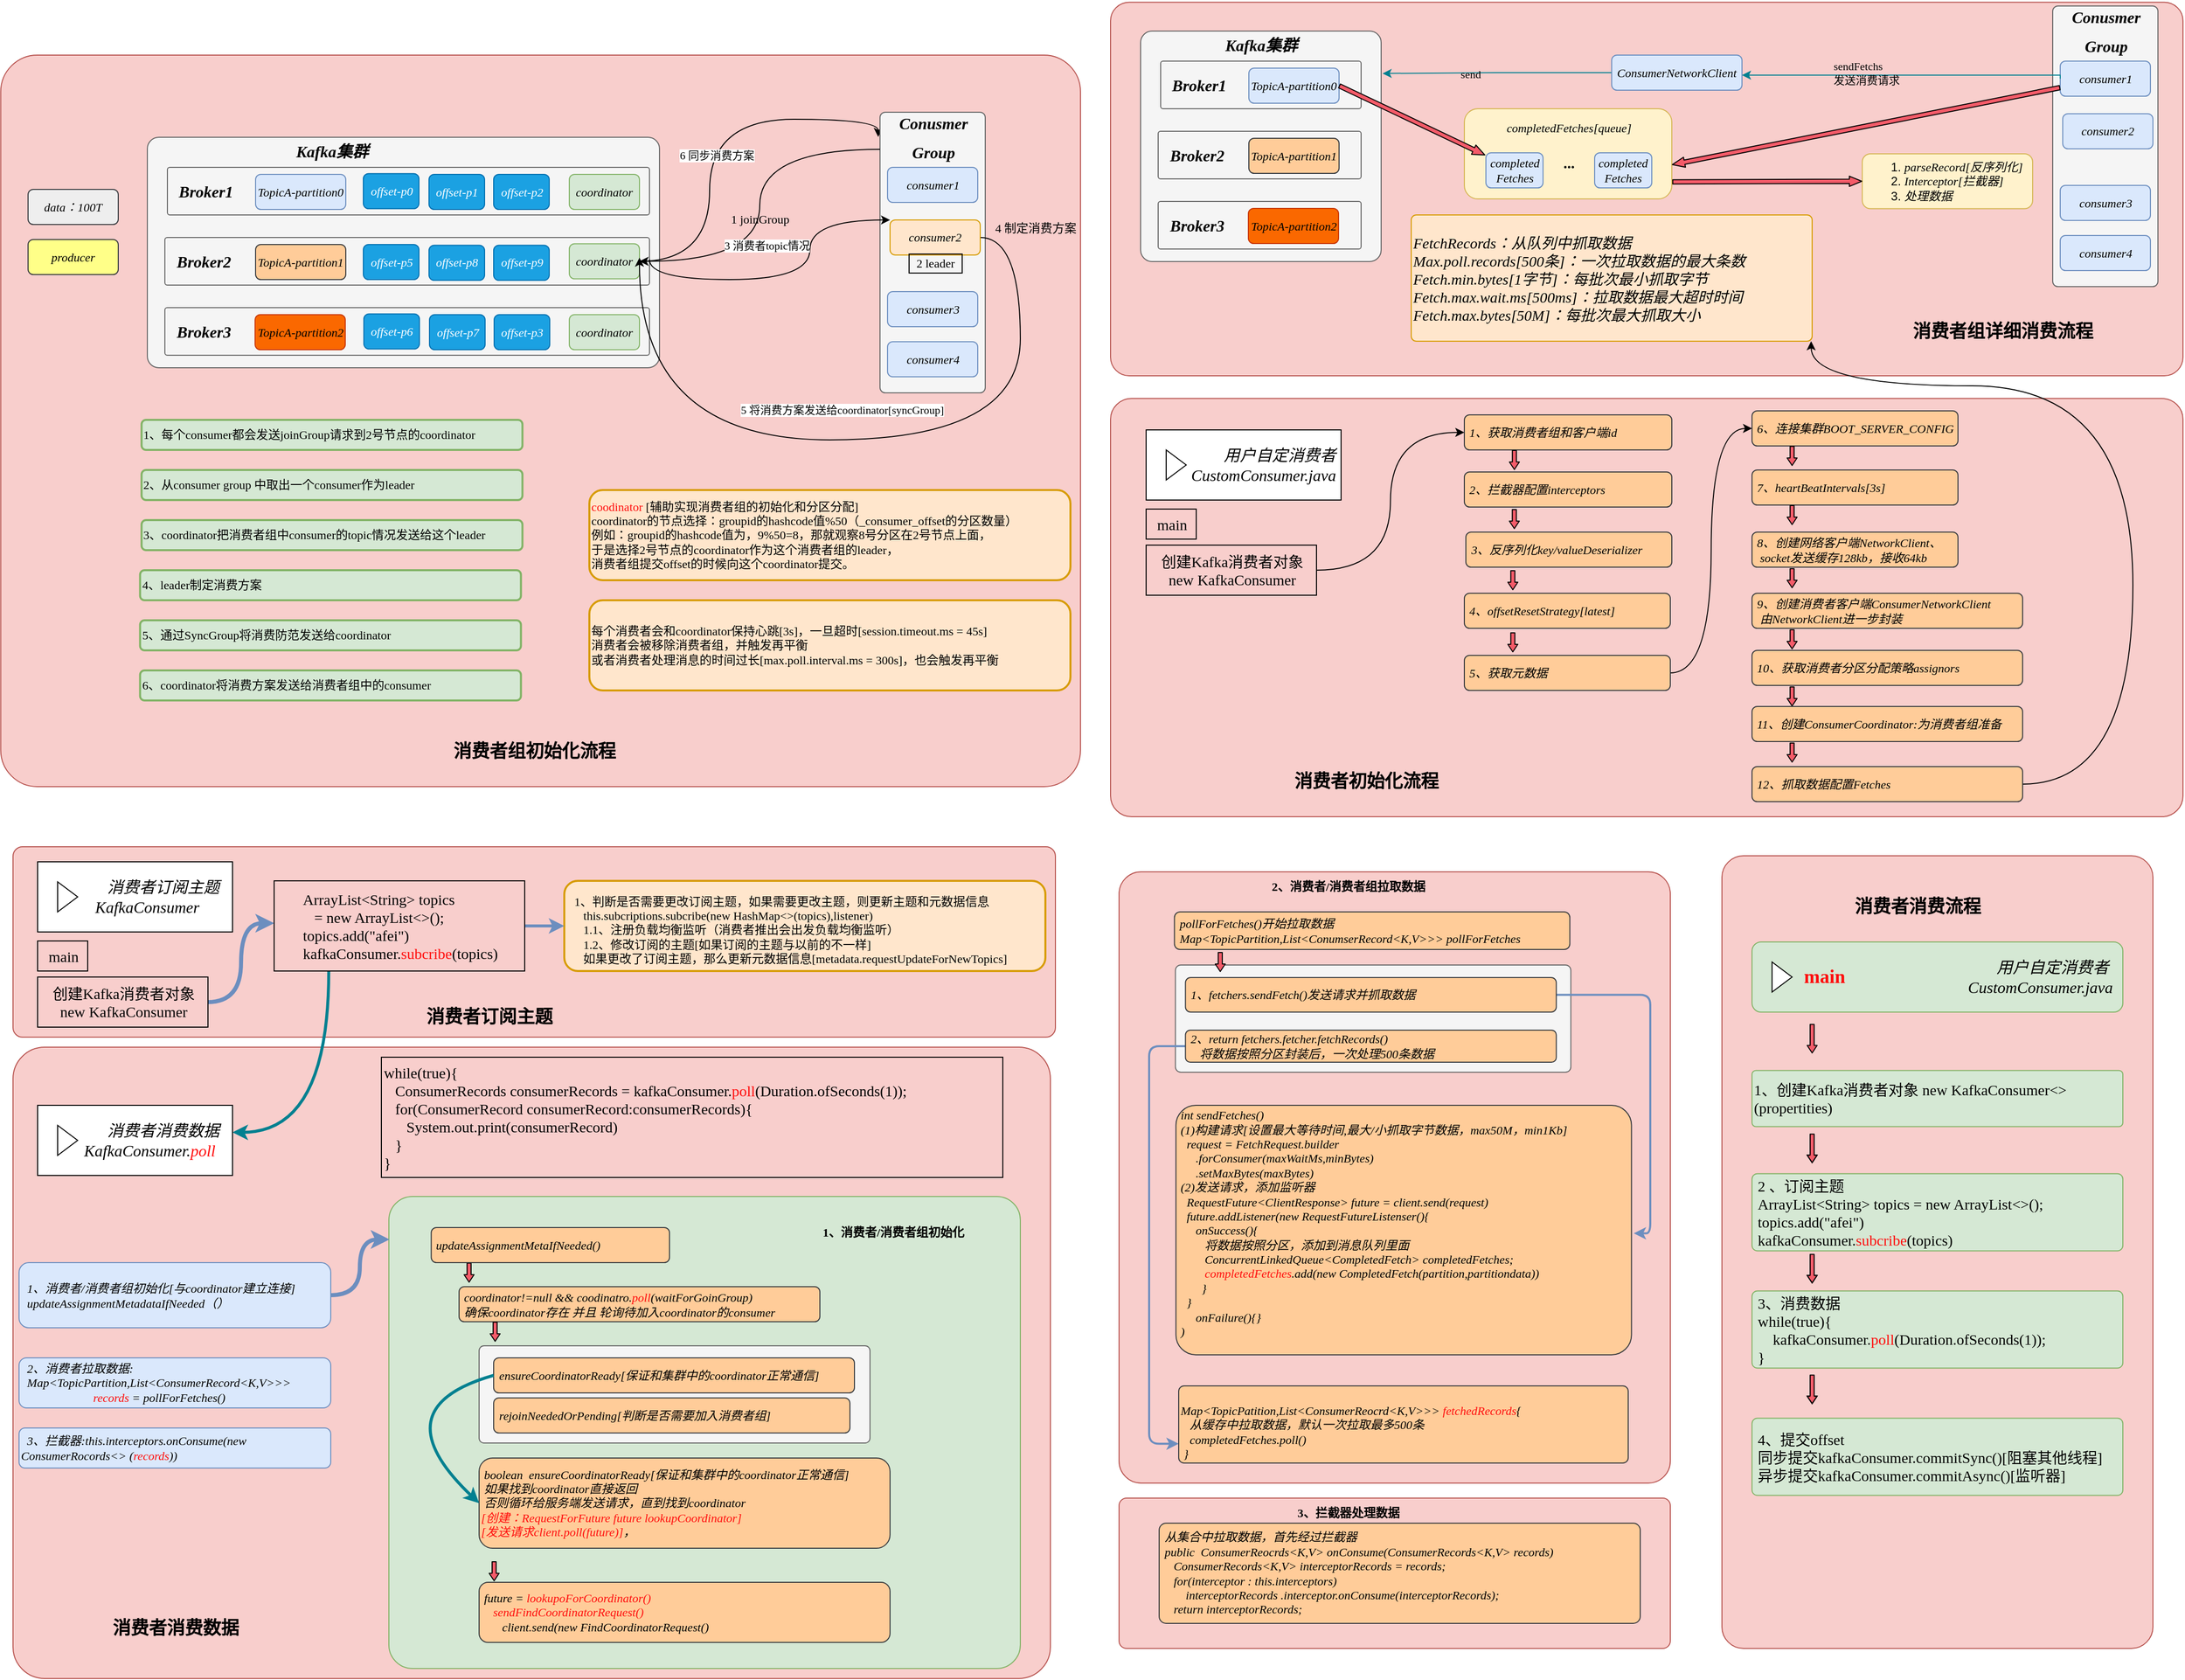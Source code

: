 <mxfile version="20.3.0" type="device"><diagram id="uVmpV036FSODeNgyuVs2" name="第 1 页"><mxGraphModel dx="2426" dy="1441" grid="1" gridSize="10" guides="1" tooltips="1" connect="1" arrows="1" fold="1" page="1" pageScale="1" pageWidth="1100" pageHeight="850" math="0" shadow="0"><root><mxCell id="0"/><mxCell id="1" parent="0"/><mxCell id="V6PD8GGj5pxEFAMT2WLV-1" value="" style="rounded=1;whiteSpace=wrap;html=1;fontFamily=Times New Roman;fontSize=16;arcSize=5;fillColor=#f8cecc;strokeColor=#b85450;" vertex="1" parent="1"><mxGeometry x="25" y="1060" width="1035" height="630" as="geometry"/></mxCell><mxCell id="Ho1dhsIfr9yeI7Gdi19N-39" value="" style="rounded=1;whiteSpace=wrap;html=1;fontFamily=Times New Roman;fontSize=16;arcSize=5;fillColor=#f8cecc;strokeColor=#b85450;" parent="1" vertex="1"><mxGeometry x="1730" y="869" width="430" height="791" as="geometry"/></mxCell><mxCell id="Ho1dhsIfr9yeI7Gdi19N-22" value="" style="rounded=1;whiteSpace=wrap;html=1;fontFamily=Times New Roman;fontSize=16;arcSize=5;fillColor=#f8cecc;strokeColor=#b85450;" parent="1" vertex="1"><mxGeometry x="1128.5" y="1510" width="550" height="150" as="geometry"/></mxCell><mxCell id="Ho1dhsIfr9yeI7Gdi19N-20" value="" style="rounded=1;whiteSpace=wrap;html=1;fontFamily=Times New Roman;fontSize=16;arcSize=4;fillColor=#f8cecc;strokeColor=#b85450;" parent="1" vertex="1"><mxGeometry x="1128.5" y="885" width="550" height="610" as="geometry"/></mxCell><mxCell id="Ho1dhsIfr9yeI7Gdi19N-10" value="" style="rounded=1;whiteSpace=wrap;html=1;fontFamily=Times New Roman;fontSize=16;arcSize=5;fillColor=#f5f5f5;strokeColor=#666666;fontColor=#333333;" parent="1" vertex="1"><mxGeometry x="1184.75" y="978" width="394.5" height="107" as="geometry"/></mxCell><mxCell id="N2VnAk-AoxM1dcMNimF6-77" value="" style="rounded=1;whiteSpace=wrap;html=1;fontFamily=Times New Roman;fontSize=16;arcSize=5;fillColor=#d5e8d4;strokeColor=#82b366;" parent="1" vertex="1"><mxGeometry x="400" y="1209" width="630" height="471" as="geometry"/></mxCell><mxCell id="N2VnAk-AoxM1dcMNimF6-72" value="" style="rounded=1;whiteSpace=wrap;html=1;fontFamily=Times New Roman;fontSize=16;arcSize=5;fillColor=#f5f5f5;strokeColor=#666666;fontColor=#333333;" parent="1" vertex="1"><mxGeometry x="490" y="1358" width="390" height="97" as="geometry"/></mxCell><mxCell id="N2VnAk-AoxM1dcMNimF6-54" value="" style="rounded=1;whiteSpace=wrap;html=1;fontFamily=Times New Roman;fontSize=16;arcSize=5;fillColor=#f8cecc;strokeColor=#b85450;" parent="1" vertex="1"><mxGeometry x="25" y="860" width="1040" height="190" as="geometry"/></mxCell><mxCell id="N2VnAk-AoxM1dcMNimF6-37" value="" style="rounded=1;whiteSpace=wrap;html=1;fontFamily=Times New Roman;fontSize=16;arcSize=5;fillColor=#f8cecc;strokeColor=#b85450;" parent="1" vertex="1"><mxGeometry x="1120" y="412.62" width="1070" height="417.38" as="geometry"/></mxCell><mxCell id="vSHZ89-ScYOa7pGfIpU9-62" value="" style="rounded=1;whiteSpace=wrap;html=1;fontFamily=Times New Roman;fontSize=16;arcSize=5;fillColor=#f8cecc;strokeColor=#b85450;" parent="1" vertex="1"><mxGeometry x="1120" y="17.25" width="1070" height="372.75" as="geometry"/></mxCell><mxCell id="vSHZ89-ScYOa7pGfIpU9-1" value="" style="rounded=1;whiteSpace=wrap;html=1;fontFamily=Times New Roman;fontSize=16;arcSize=5;fillColor=#f8cecc;strokeColor=#b85450;" parent="1" vertex="1"><mxGeometry x="12.75" y="70" width="1077.25" height="730" as="geometry"/></mxCell><mxCell id="LJbWCUrjhtfCVCRNGife-122" value="" style="rounded=1;whiteSpace=wrap;html=1;fontFamily=Times New Roman;fontSize=16;arcSize=5;fillColor=#f5f5f5;strokeColor=#666666;fontColor=#333333;" parent="1" vertex="1"><mxGeometry x="159" y="152" width="511" height="230" as="geometry"/></mxCell><mxCell id="LJbWCUrjhtfCVCRNGife-97" value="" style="rounded=1;whiteSpace=wrap;html=1;fontFamily=Times New Roman;fontSize=16;arcSize=5;fillColor=#f5f5f5;strokeColor=#666666;fontColor=#333333;" parent="1" vertex="1"><mxGeometry x="179" y="182" width="481" height="47.5" as="geometry"/></mxCell><mxCell id="LJbWCUrjhtfCVCRNGife-98" value="&lt;font face=&quot;Times New Roman&quot;&gt;&lt;i&gt;TopicA-partition0&lt;/i&gt;&lt;/font&gt;" style="rounded=1;whiteSpace=wrap;html=1;strokeWidth=1;fillColor=#dae8fc;strokeColor=#6c8ebf;" parent="1" vertex="1"><mxGeometry x="267" y="189" width="90" height="35" as="geometry"/></mxCell><mxCell id="LJbWCUrjhtfCVCRNGife-99" value="&lt;font face=&quot;Times New Roman&quot;&gt;&lt;i&gt;Topic-partition1&lt;/i&gt;&lt;/font&gt;" style="rounded=1;whiteSpace=wrap;html=1;strokeWidth=1;fillColor=#ffe6cc;strokeColor=#d79b00;" parent="1" vertex="1"><mxGeometry x="269" y="258.25" width="90" height="35" as="geometry"/></mxCell><mxCell id="LJbWCUrjhtfCVCRNGife-102" value="&lt;font face=&quot;Times New Roman&quot;&gt;&lt;span style=&quot;font-size: 16px;&quot;&gt;&lt;i&gt;Broker1&lt;/i&gt;&lt;/span&gt;&lt;/font&gt;" style="text;strokeColor=none;fillColor=none;html=1;fontSize=24;fontStyle=1;verticalAlign=middle;align=center;dashed=1;strokeWidth=2;" parent="1" vertex="1"><mxGeometry x="167" y="184" width="100" height="40" as="geometry"/></mxCell><mxCell id="LJbWCUrjhtfCVCRNGife-103" value="&lt;font face=&quot;Times New Roman&quot;&gt;&lt;i&gt;coordinator&lt;/i&gt;&lt;/font&gt;" style="rounded=1;whiteSpace=wrap;html=1;strokeWidth=1;fillColor=#d5e8d4;strokeColor=#82b366;" parent="1" vertex="1"><mxGeometry x="580" y="189" width="70" height="35" as="geometry"/></mxCell><mxCell id="LJbWCUrjhtfCVCRNGife-111" value="" style="rounded=1;whiteSpace=wrap;html=1;fontFamily=Times New Roman;fontSize=16;arcSize=5;fillColor=#f5f5f5;strokeColor=#666666;fontColor=#333333;" parent="1" vertex="1"><mxGeometry x="176.5" y="252" width="483.5" height="47.5" as="geometry"/></mxCell><mxCell id="LJbWCUrjhtfCVCRNGife-114" value="&lt;font face=&quot;Times New Roman&quot;&gt;&lt;span style=&quot;font-size: 16px;&quot;&gt;&lt;i&gt;Broker2&lt;/i&gt;&lt;/span&gt;&lt;/font&gt;" style="text;strokeColor=none;fillColor=none;html=1;fontSize=24;fontStyle=1;verticalAlign=middle;align=center;dashed=1;strokeWidth=2;" parent="1" vertex="1"><mxGeometry x="164.5" y="254" width="100" height="40" as="geometry"/></mxCell><mxCell id="PGqDbW21LvohItytvt_R-30" style="edgeStyle=orthogonalEdgeStyle;curved=1;orthogonalLoop=1;jettySize=auto;html=1;fontFamily=楷体;entryX=-0.017;entryY=0.088;entryDx=0;entryDy=0;entryPerimeter=0;" parent="1" source="LJbWCUrjhtfCVCRNGife-115" target="J_sJxIAuqWF8NmAZx430-1" edge="1"><mxGeometry relative="1" as="geometry"><mxPoint x="780" y="134" as="targetPoint"/><Array as="points"><mxPoint x="720" y="276"/><mxPoint x="720" y="134"/><mxPoint x="888" y="134"/></Array></mxGeometry></mxCell><mxCell id="PGqDbW21LvohItytvt_R-31" value="6 同步消费方案" style="edgeLabel;html=1;align=center;verticalAlign=middle;resizable=0;points=[];fontFamily=楷体;" parent="PGqDbW21LvohItytvt_R-30" vertex="1" connectable="0"><mxGeometry x="-0.116" y="-7" relative="1" as="geometry"><mxPoint as="offset"/></mxGeometry></mxCell><mxCell id="LJbWCUrjhtfCVCRNGife-115" value="&lt;font face=&quot;Times New Roman&quot;&gt;&lt;i&gt;coordinator&lt;/i&gt;&lt;/font&gt;" style="rounded=1;whiteSpace=wrap;html=1;strokeWidth=1;fillColor=#d5e8d4;strokeColor=#82b366;" parent="1" vertex="1"><mxGeometry x="580" y="258.25" width="70" height="35" as="geometry"/></mxCell><mxCell id="LJbWCUrjhtfCVCRNGife-116" value="" style="rounded=1;whiteSpace=wrap;html=1;fontFamily=Times New Roman;fontSize=16;arcSize=5;fillColor=#f5f5f5;strokeColor=#666666;fontColor=#333333;" parent="1" vertex="1"><mxGeometry x="176.5" y="322" width="483.5" height="47.5" as="geometry"/></mxCell><mxCell id="LJbWCUrjhtfCVCRNGife-117" value="&lt;font face=&quot;Times New Roman&quot;&gt;&lt;i&gt;TopicA-partition1&lt;/i&gt;&lt;/font&gt;" style="rounded=1;whiteSpace=wrap;html=1;strokeWidth=1;fillColor=#ffcc99;strokeColor=#36393d;" parent="1" vertex="1"><mxGeometry x="267" y="259" width="90" height="35" as="geometry"/></mxCell><mxCell id="LJbWCUrjhtfCVCRNGife-119" value="&lt;font face=&quot;Times New Roman&quot;&gt;&lt;span style=&quot;font-size: 16px;&quot;&gt;&lt;i&gt;Broker3&lt;/i&gt;&lt;/span&gt;&lt;/font&gt;" style="text;strokeColor=none;fillColor=none;html=1;fontSize=24;fontStyle=1;verticalAlign=middle;align=center;dashed=1;strokeWidth=2;" parent="1" vertex="1"><mxGeometry x="164.5" y="324" width="100" height="40" as="geometry"/></mxCell><mxCell id="LJbWCUrjhtfCVCRNGife-120" value="&lt;font face=&quot;Times New Roman&quot;&gt;&lt;i&gt;coordinator&lt;/i&gt;&lt;/font&gt;" style="rounded=1;whiteSpace=wrap;html=1;strokeWidth=1;fillColor=#d5e8d4;strokeColor=#82b366;" parent="1" vertex="1"><mxGeometry x="580" y="329" width="70" height="35" as="geometry"/></mxCell><mxCell id="LJbWCUrjhtfCVCRNGife-121" value="&lt;font face=&quot;Times New Roman&quot;&gt;&lt;i&gt;TopicA-partition2&lt;/i&gt;&lt;/font&gt;" style="rounded=1;whiteSpace=wrap;html=1;strokeWidth=1;fillColor=#fa6800;strokeColor=#C73500;fontColor=#000000;" parent="1" vertex="1"><mxGeometry x="266.5" y="329" width="90" height="35" as="geometry"/></mxCell><mxCell id="LJbWCUrjhtfCVCRNGife-123" value="&lt;span style=&quot;font-size: 16px;&quot;&gt;&lt;i style=&quot;&quot;&gt;&lt;font face=&quot;楷体&quot;&gt;Kafka集群&lt;/font&gt;&lt;/i&gt;&lt;/span&gt;" style="text;strokeColor=none;fillColor=none;html=1;fontSize=24;fontStyle=1;verticalAlign=middle;align=center;dashed=1;strokeWidth=2;" parent="1" vertex="1"><mxGeometry x="292.5" y="144" width="100" height="40" as="geometry"/></mxCell><mxCell id="LJbWCUrjhtfCVCRNGife-124" value="&lt;font face=&quot;Times New Roman&quot;&gt;&lt;i&gt;producer&lt;/i&gt;&lt;/font&gt;" style="rounded=1;whiteSpace=wrap;html=1;strokeWidth=1;fillColor=#ffff88;strokeColor=#36393d;" parent="1" vertex="1"><mxGeometry x="40" y="254" width="90" height="35" as="geometry"/></mxCell><mxCell id="LJbWCUrjhtfCVCRNGife-125" value="&lt;font face=&quot;Times New Roman&quot;&gt;&lt;i&gt;data：100T&lt;/i&gt;&lt;/font&gt;" style="rounded=1;whiteSpace=wrap;html=1;strokeWidth=1;fillColor=#eeeeee;strokeColor=#36393d;" parent="1" vertex="1"><mxGeometry x="40" y="204" width="90" height="35" as="geometry"/></mxCell><mxCell id="J_sJxIAuqWF8NmAZx430-1" value="" style="rounded=1;whiteSpace=wrap;html=1;fontFamily=Times New Roman;fontSize=16;arcSize=5;fillColor=#f5f5f5;strokeColor=#666666;fontColor=#333333;" parent="1" vertex="1"><mxGeometry x="890" y="127" width="105" height="280" as="geometry"/></mxCell><mxCell id="PGqDbW21LvohItytvt_R-18" style="edgeStyle=orthogonalEdgeStyle;orthogonalLoop=1;jettySize=auto;html=1;entryX=1;entryY=0.5;entryDx=0;entryDy=0;curved=1;exitX=0;exitY=0.132;exitDx=0;exitDy=0;exitPerimeter=0;" parent="1" source="J_sJxIAuqWF8NmAZx430-1" target="LJbWCUrjhtfCVCRNGife-115" edge="1"><mxGeometry relative="1" as="geometry"/></mxCell><mxCell id="J_sJxIAuqWF8NmAZx430-2" value="&lt;font face=&quot;Times New Roman&quot;&gt;&lt;i&gt;consumer1&lt;/i&gt;&lt;/font&gt;" style="rounded=1;whiteSpace=wrap;html=1;strokeWidth=1;fillColor=#dae8fc;strokeColor=#6c8ebf;" parent="1" vertex="1"><mxGeometry x="897.5" y="182" width="90" height="35" as="geometry"/></mxCell><mxCell id="PGqDbW21LvohItytvt_R-28" style="edgeStyle=orthogonalEdgeStyle;curved=1;orthogonalLoop=1;jettySize=auto;html=1;fontFamily=楷体;exitX=1;exitY=0.5;exitDx=0;exitDy=0;" parent="1" source="J_sJxIAuqWF8NmAZx430-3" edge="1"><mxGeometry relative="1" as="geometry"><mxPoint x="650" y="272.095" as="targetPoint"/><mxPoint x="1040" y="354" as="sourcePoint"/><Array as="points"><mxPoint x="1030" y="252"/><mxPoint x="1030" y="454"/><mxPoint x="650" y="454"/></Array></mxGeometry></mxCell><mxCell id="PGqDbW21LvohItytvt_R-29" value="5 将消费方案发送给coordinator[syncGroup]" style="edgeLabel;html=1;align=center;verticalAlign=middle;resizable=0;points=[];fontFamily=楷体;" parent="PGqDbW21LvohItytvt_R-28" vertex="1" connectable="0"><mxGeometry x="0.045" relative="1" as="geometry"><mxPoint y="-30" as="offset"/></mxGeometry></mxCell><mxCell id="J_sJxIAuqWF8NmAZx430-3" value="&lt;font face=&quot;Times New Roman&quot;&gt;&lt;i&gt;consumer2&lt;/i&gt;&lt;/font&gt;" style="rounded=1;whiteSpace=wrap;html=1;strokeWidth=1;fillColor=#ffe6cc;strokeColor=#d79b00;" parent="1" vertex="1"><mxGeometry x="900" y="234.5" width="90" height="35" as="geometry"/></mxCell><mxCell id="J_sJxIAuqWF8NmAZx430-4" value="&lt;font face=&quot;Times New Roman&quot;&gt;&lt;i&gt;consumer3&lt;/i&gt;&lt;/font&gt;" style="rounded=1;whiteSpace=wrap;html=1;strokeWidth=1;fillColor=#dae8fc;strokeColor=#6c8ebf;" parent="1" vertex="1"><mxGeometry x="897.5" y="306" width="90" height="35" as="geometry"/></mxCell><mxCell id="J_sJxIAuqWF8NmAZx430-5" value="&lt;font face=&quot;Times New Roman&quot;&gt;&lt;i&gt;consumer4&lt;/i&gt;&lt;/font&gt;" style="rounded=1;whiteSpace=wrap;html=1;strokeWidth=1;fillColor=#dae8fc;strokeColor=#6c8ebf;" parent="1" vertex="1"><mxGeometry x="897.5" y="356" width="90" height="35" as="geometry"/></mxCell><mxCell id="J_sJxIAuqWF8NmAZx430-6" value="&lt;font face=&quot;Times New Roman&quot;&gt;&lt;span style=&quot;font-size: 16px;&quot;&gt;&lt;i&gt;Conusmer&lt;br&gt;Group&lt;br&gt;&lt;/i&gt;&lt;/span&gt;&lt;/font&gt;" style="text;strokeColor=none;fillColor=none;html=1;fontSize=24;fontStyle=1;verticalAlign=middle;align=center;dashed=1;strokeWidth=2;" parent="1" vertex="1"><mxGeometry x="892.5" y="130" width="100" height="40" as="geometry"/></mxCell><mxCell id="PGqDbW21LvohItytvt_R-1" value="&lt;div style=&quot;&quot;&gt;&lt;font color=&quot;#ff0d0d&quot;&gt;coodinator&lt;/font&gt; [辅助实现消费者组的初始化和分区分配]&lt;/div&gt;&lt;div style=&quot;&quot;&gt;coordinator的节点选择：groupid的hashcode值%50（_consumer_offset的分区数量）&lt;/div&gt;&lt;div style=&quot;&quot;&gt;例如：groupid的hashcode值为，9%50=8，那就观察8号分区在2号节点上面，&lt;/div&gt;&lt;div style=&quot;&quot;&gt;&lt;span style=&quot;background-color: initial;&quot;&gt;于是选择2号节点的coordinator作为这个消费者组的leader，&lt;/span&gt;&lt;/div&gt;&lt;div style=&quot;&quot;&gt;&lt;span style=&quot;background-color: initial;&quot;&gt;消费者组提交offset的时候向这个coordinator提交。&lt;/span&gt;&lt;/div&gt;" style="whiteSpace=wrap;html=1;fontFamily=楷体;strokeWidth=2;align=left;rounded=1;fillColor=#ffe6cc;strokeColor=#d79b00;" parent="1" vertex="1"><mxGeometry x="600" y="504" width="480" height="90" as="geometry"/></mxCell><mxCell id="PGqDbW21LvohItytvt_R-2" value="&lt;div style=&quot;&quot;&gt;1、每个consumer都会发送joinGroup请求到2号节点的coordinator&lt;/div&gt;" style="whiteSpace=wrap;html=1;fontFamily=楷体;strokeWidth=2;align=left;rounded=1;fillColor=#d5e8d4;strokeColor=#82b366;" parent="1" vertex="1"><mxGeometry x="153.25" y="434" width="380" height="30" as="geometry"/></mxCell><mxCell id="PGqDbW21LvohItytvt_R-3" value="&lt;font face=&quot;Times New Roman&quot;&gt;&lt;i&gt;offset-p0&lt;/i&gt;&lt;/font&gt;" style="rounded=1;whiteSpace=wrap;html=1;strokeWidth=1;fillColor=#1ba1e2;strokeColor=#006EAF;fontColor=#ffffff;" parent="1" vertex="1"><mxGeometry x="374.5" y="188.25" width="55.5" height="35" as="geometry"/></mxCell><mxCell id="PGqDbW21LvohItytvt_R-4" value="&lt;font face=&quot;Times New Roman&quot;&gt;&lt;i&gt;offset-p1&lt;/i&gt;&lt;/font&gt;" style="rounded=1;whiteSpace=wrap;html=1;strokeWidth=1;fillColor=#1ba1e2;strokeColor=#006EAF;fontColor=#ffffff;" parent="1" vertex="1"><mxGeometry x="440" y="189" width="55.5" height="35" as="geometry"/></mxCell><mxCell id="PGqDbW21LvohItytvt_R-5" value="&lt;font face=&quot;Times New Roman&quot;&gt;&lt;i&gt;offset-p2&lt;/i&gt;&lt;/font&gt;" style="rounded=1;whiteSpace=wrap;html=1;strokeWidth=1;fillColor=#1ba1e2;strokeColor=#006EAF;fontColor=#ffffff;" parent="1" vertex="1"><mxGeometry x="504.5" y="189" width="55.5" height="35" as="geometry"/></mxCell><mxCell id="PGqDbW21LvohItytvt_R-6" value="&lt;font face=&quot;Times New Roman&quot;&gt;&lt;i&gt;offset-p5&lt;/i&gt;&lt;/font&gt;" style="rounded=1;whiteSpace=wrap;html=1;strokeWidth=1;fillColor=#1ba1e2;strokeColor=#006EAF;fontColor=#ffffff;" parent="1" vertex="1"><mxGeometry x="374.5" y="259" width="55.5" height="35" as="geometry"/></mxCell><mxCell id="PGqDbW21LvohItytvt_R-7" value="&lt;font face=&quot;Times New Roman&quot;&gt;&lt;i&gt;offset-p8&lt;/i&gt;&lt;/font&gt;" style="rounded=1;whiteSpace=wrap;html=1;strokeWidth=1;fillColor=#1ba1e2;strokeColor=#006EAF;fontColor=#ffffff;" parent="1" vertex="1"><mxGeometry x="440" y="259.75" width="55.5" height="35" as="geometry"/></mxCell><mxCell id="PGqDbW21LvohItytvt_R-8" value="&lt;font face=&quot;Times New Roman&quot;&gt;&lt;i&gt;offset-p9&lt;/i&gt;&lt;/font&gt;" style="rounded=1;whiteSpace=wrap;html=1;strokeWidth=1;fillColor=#1ba1e2;strokeColor=#006EAF;fontColor=#ffffff;" parent="1" vertex="1"><mxGeometry x="504.5" y="259.75" width="55.5" height="35" as="geometry"/></mxCell><mxCell id="PGqDbW21LvohItytvt_R-9" value="&lt;font face=&quot;Times New Roman&quot;&gt;&lt;i&gt;offset-p6&lt;/i&gt;&lt;/font&gt;" style="rounded=1;whiteSpace=wrap;html=1;strokeWidth=1;fillColor=#1ba1e2;strokeColor=#006EAF;fontColor=#ffffff;" parent="1" vertex="1"><mxGeometry x="375" y="328.25" width="55.5" height="35" as="geometry"/></mxCell><mxCell id="PGqDbW21LvohItytvt_R-10" value="&lt;font face=&quot;Times New Roman&quot;&gt;&lt;i&gt;offset-p7&lt;/i&gt;&lt;/font&gt;" style="rounded=1;whiteSpace=wrap;html=1;strokeWidth=1;fillColor=#1ba1e2;strokeColor=#006EAF;fontColor=#ffffff;" parent="1" vertex="1"><mxGeometry x="440.5" y="329" width="55.5" height="35" as="geometry"/></mxCell><mxCell id="PGqDbW21LvohItytvt_R-11" value="&lt;font face=&quot;Times New Roman&quot;&gt;&lt;i&gt;offset-p3&lt;/i&gt;&lt;/font&gt;" style="rounded=1;whiteSpace=wrap;html=1;strokeWidth=1;fillColor=#1ba1e2;strokeColor=#006EAF;fontColor=#ffffff;" parent="1" vertex="1"><mxGeometry x="505" y="329" width="55.5" height="35" as="geometry"/></mxCell><mxCell id="PGqDbW21LvohItytvt_R-12" value="&lt;div style=&quot;&quot;&gt;2、从consumer group 中取出一个consumer作为leader&lt;/div&gt;" style="whiteSpace=wrap;html=1;fontFamily=楷体;strokeWidth=2;align=left;rounded=1;fillColor=#d5e8d4;strokeColor=#82b366;" parent="1" vertex="1"><mxGeometry x="153.25" y="484" width="380" height="30" as="geometry"/></mxCell><mxCell id="PGqDbW21LvohItytvt_R-13" value="3、coordinator把消费者组中consumer的topic情况发送给这个leader" style="whiteSpace=wrap;html=1;fontFamily=楷体;strokeWidth=2;align=left;rounded=1;fillColor=#d5e8d4;strokeColor=#82b366;" parent="1" vertex="1"><mxGeometry x="153.25" y="534" width="380" height="30" as="geometry"/></mxCell><mxCell id="PGqDbW21LvohItytvt_R-14" value="4、leader制定消费方案" style="whiteSpace=wrap;html=1;fontFamily=楷体;strokeWidth=2;align=left;rounded=1;fillColor=#d5e8d4;strokeColor=#82b366;" parent="1" vertex="1"><mxGeometry x="151.75" y="584" width="380" height="30" as="geometry"/></mxCell><mxCell id="PGqDbW21LvohItytvt_R-15" value="5、通过SyncGroup将消费防范发送给coordinator" style="whiteSpace=wrap;html=1;fontFamily=楷体;strokeWidth=2;align=left;rounded=1;fillColor=#d5e8d4;strokeColor=#82b366;" parent="1" vertex="1"><mxGeometry x="151.75" y="634" width="380" height="30" as="geometry"/></mxCell><mxCell id="PGqDbW21LvohItytvt_R-16" value="6、coordinator将消费方案发送给消费者组中的consumer" style="whiteSpace=wrap;html=1;fontFamily=楷体;strokeWidth=2;align=left;rounded=1;fillColor=#d5e8d4;strokeColor=#82b366;" parent="1" vertex="1"><mxGeometry x="151.75" y="684" width="380" height="30" as="geometry"/></mxCell><mxCell id="PGqDbW21LvohItytvt_R-17" value="&lt;font face=&quot;楷体&quot;&gt;2 leader&lt;/font&gt;" style="text;html=1;strokeColor=default;fillColor=none;align=center;verticalAlign=middle;whiteSpace=wrap;rounded=0;" parent="1" vertex="1"><mxGeometry x="919" y="268.5" width="53" height="19" as="geometry"/></mxCell><mxCell id="PGqDbW21LvohItytvt_R-22" value="&lt;font face=&quot;楷体&quot;&gt;1 joinGroup&lt;/font&gt;" style="text;html=1;align=center;verticalAlign=middle;resizable=0;points=[];autosize=1;strokeColor=none;fillColor=none;" parent="1" vertex="1"><mxGeometry x="725" y="219" width="90" height="30" as="geometry"/></mxCell><mxCell id="PGqDbW21LvohItytvt_R-27" value="&lt;font face=&quot;楷体&quot;&gt;4 制定消费方案&lt;/font&gt;" style="text;html=1;align=center;verticalAlign=middle;resizable=0;points=[];autosize=1;strokeColor=none;fillColor=none;" parent="1" vertex="1"><mxGeometry x="990" y="228.25" width="110" height="30" as="geometry"/></mxCell><mxCell id="PGqDbW21LvohItytvt_R-23" style="edgeStyle=orthogonalEdgeStyle;curved=1;orthogonalLoop=1;jettySize=auto;html=1;entryX=0;entryY=0;entryDx=0;entryDy=0;" parent="1" target="J_sJxIAuqWF8NmAZx430-3" edge="1"><mxGeometry relative="1" as="geometry"><mxPoint x="660" y="274" as="sourcePoint"/><Array as="points"><mxPoint x="660" y="294"/><mxPoint x="820" y="294"/><mxPoint x="820" y="235"/></Array></mxGeometry></mxCell><mxCell id="PGqDbW21LvohItytvt_R-24" value="&lt;font face=&quot;楷体&quot;&gt;3 消费者topic情况&lt;/font&gt;" style="edgeLabel;html=1;align=center;verticalAlign=middle;resizable=0;points=[];" parent="PGqDbW21LvohItytvt_R-23" vertex="1" connectable="0"><mxGeometry x="0.33" y="-1" relative="1" as="geometry"><mxPoint x="-44" y="-2" as="offset"/></mxGeometry></mxCell><mxCell id="PGqDbW21LvohItytvt_R-32" value="每个消费者会和coordinator保持心跳[3s]，一旦超时[session.timeout.ms = 45s]&lt;br&gt;消费者会被移除消费者组，并触发再平衡&lt;br&gt;或者消费者处理消息的时间过长[max.poll.interval.ms = 300s]，也会触发再平衡" style="whiteSpace=wrap;html=1;fontFamily=楷体;strokeWidth=2;align=left;rounded=1;fillColor=#ffe6cc;strokeColor=#d79b00;" parent="1" vertex="1"><mxGeometry x="600" y="614" width="480" height="90" as="geometry"/></mxCell><mxCell id="vSHZ89-ScYOa7pGfIpU9-3" value="&lt;font style=&quot;font-size: 18px;&quot; color=&quot;#000000&quot;&gt;&lt;b&gt;消费者组初始化流程&lt;/b&gt;&lt;/font&gt;" style="text;html=1;align=center;verticalAlign=middle;resizable=0;points=[];autosize=1;strokeColor=none;fillColor=none;fontFamily=楷体;fontColor=#FF0D0D;" parent="1" vertex="1"><mxGeometry x="450" y="745" width="190" height="40" as="geometry"/></mxCell><mxCell id="vSHZ89-ScYOa7pGfIpU9-4" value="&lt;font style=&quot;font-size: 18px;&quot; color=&quot;#000000&quot;&gt;&lt;b&gt;消费者组详细消费流程&lt;/b&gt;&lt;/font&gt;" style="text;html=1;align=center;verticalAlign=middle;resizable=0;points=[];autosize=1;strokeColor=none;fillColor=none;fontFamily=楷体;fontColor=#FF0D0D;" parent="1" vertex="1"><mxGeometry x="1910" y="325.75" width="200" height="40" as="geometry"/></mxCell><mxCell id="vSHZ89-ScYOa7pGfIpU9-5" value="" style="rounded=1;whiteSpace=wrap;html=1;fontFamily=Times New Roman;fontSize=16;arcSize=5;fillColor=#f5f5f5;strokeColor=#666666;fontColor=#333333;" parent="1" vertex="1"><mxGeometry x="1150" y="46" width="240" height="230" as="geometry"/></mxCell><mxCell id="vSHZ89-ScYOa7pGfIpU9-6" value="" style="rounded=1;whiteSpace=wrap;html=1;fontFamily=Times New Roman;fontSize=16;arcSize=5;fillColor=#f5f5f5;strokeColor=#666666;fontColor=#333333;" parent="1" vertex="1"><mxGeometry x="1170" y="76" width="200" height="47.5" as="geometry"/></mxCell><mxCell id="vSHZ89-ScYOa7pGfIpU9-7" value="&lt;font face=&quot;Times New Roman&quot;&gt;&lt;i&gt;TopicA-partition0&lt;/i&gt;&lt;/font&gt;" style="rounded=1;whiteSpace=wrap;html=1;strokeWidth=1;fillColor=#dae8fc;strokeColor=#6c8ebf;" parent="1" vertex="1"><mxGeometry x="1258" y="83" width="90" height="35" as="geometry"/></mxCell><mxCell id="vSHZ89-ScYOa7pGfIpU9-8" value="&lt;font face=&quot;Times New Roman&quot;&gt;&lt;i&gt;Topic-partition1&lt;/i&gt;&lt;/font&gt;" style="rounded=1;whiteSpace=wrap;html=1;strokeWidth=1;fillColor=#ffe6cc;strokeColor=#d79b00;" parent="1" vertex="1"><mxGeometry x="1260" y="152.25" width="90" height="35" as="geometry"/></mxCell><mxCell id="vSHZ89-ScYOa7pGfIpU9-9" value="&lt;font face=&quot;Times New Roman&quot;&gt;&lt;span style=&quot;font-size: 16px;&quot;&gt;&lt;i&gt;Broker1&lt;/i&gt;&lt;/span&gt;&lt;/font&gt;" style="text;strokeColor=none;fillColor=none;html=1;fontSize=24;fontStyle=1;verticalAlign=middle;align=center;dashed=1;strokeWidth=2;" parent="1" vertex="1"><mxGeometry x="1158" y="78" width="100" height="40" as="geometry"/></mxCell><mxCell id="vSHZ89-ScYOa7pGfIpU9-11" value="" style="rounded=1;whiteSpace=wrap;html=1;fontFamily=Times New Roman;fontSize=16;arcSize=5;fillColor=#f5f5f5;strokeColor=#666666;fontColor=#333333;" parent="1" vertex="1"><mxGeometry x="1167.5" y="146" width="202.5" height="47.5" as="geometry"/></mxCell><mxCell id="vSHZ89-ScYOa7pGfIpU9-12" value="&lt;font face=&quot;Times New Roman&quot;&gt;&lt;span style=&quot;font-size: 16px;&quot;&gt;&lt;i&gt;Broker2&lt;/i&gt;&lt;/span&gt;&lt;/font&gt;" style="text;strokeColor=none;fillColor=none;html=1;fontSize=24;fontStyle=1;verticalAlign=middle;align=center;dashed=1;strokeWidth=2;" parent="1" vertex="1"><mxGeometry x="1155.5" y="148" width="100" height="40" as="geometry"/></mxCell><mxCell id="vSHZ89-ScYOa7pGfIpU9-14" value="" style="rounded=1;whiteSpace=wrap;html=1;fontFamily=Times New Roman;fontSize=16;arcSize=5;fillColor=#f5f5f5;strokeColor=#666666;fontColor=#333333;" parent="1" vertex="1"><mxGeometry x="1167.5" y="216" width="202.5" height="47.5" as="geometry"/></mxCell><mxCell id="vSHZ89-ScYOa7pGfIpU9-15" value="&lt;font face=&quot;Times New Roman&quot;&gt;&lt;i&gt;TopicA-partition1&lt;/i&gt;&lt;/font&gt;" style="rounded=1;whiteSpace=wrap;html=1;strokeWidth=1;fillColor=#ffcc99;strokeColor=#36393d;" parent="1" vertex="1"><mxGeometry x="1258" y="153" width="90" height="35" as="geometry"/></mxCell><mxCell id="vSHZ89-ScYOa7pGfIpU9-16" value="&lt;font face=&quot;Times New Roman&quot;&gt;&lt;span style=&quot;font-size: 16px;&quot;&gt;&lt;i&gt;Broker3&lt;/i&gt;&lt;/span&gt;&lt;/font&gt;" style="text;strokeColor=none;fillColor=none;html=1;fontSize=24;fontStyle=1;verticalAlign=middle;align=center;dashed=1;strokeWidth=2;" parent="1" vertex="1"><mxGeometry x="1155.5" y="218" width="100" height="40" as="geometry"/></mxCell><mxCell id="vSHZ89-ScYOa7pGfIpU9-18" value="&lt;font face=&quot;Times New Roman&quot;&gt;&lt;i&gt;TopicA-partition2&lt;/i&gt;&lt;/font&gt;" style="rounded=1;whiteSpace=wrap;html=1;strokeWidth=1;fillColor=#fa6800;strokeColor=#C73500;fontColor=#000000;" parent="1" vertex="1"><mxGeometry x="1257.5" y="223" width="90" height="35" as="geometry"/></mxCell><mxCell id="vSHZ89-ScYOa7pGfIpU9-19" value="&lt;span style=&quot;font-size: 16px;&quot;&gt;&lt;i style=&quot;&quot;&gt;&lt;font face=&quot;楷体&quot;&gt;Kafka集群&lt;/font&gt;&lt;/i&gt;&lt;/span&gt;" style="text;strokeColor=none;fillColor=none;html=1;fontSize=24;fontStyle=1;verticalAlign=middle;align=center;dashed=1;strokeWidth=2;" parent="1" vertex="1"><mxGeometry x="1220" y="38" width="100" height="40" as="geometry"/></mxCell><mxCell id="vSHZ89-ScYOa7pGfIpU9-29" value="" style="rounded=1;whiteSpace=wrap;html=1;fontFamily=Times New Roman;fontSize=16;arcSize=5;fillColor=#f5f5f5;strokeColor=#666666;fontColor=#333333;" parent="1" vertex="1"><mxGeometry x="2060" y="21" width="105" height="280" as="geometry"/></mxCell><mxCell id="vSHZ89-ScYOa7pGfIpU9-30" value="&lt;font face=&quot;Times New Roman&quot;&gt;&lt;i&gt;consumer1&lt;/i&gt;&lt;/font&gt;" style="rounded=1;whiteSpace=wrap;html=1;strokeWidth=1;fillColor=#dae8fc;strokeColor=#6c8ebf;" parent="1" vertex="1"><mxGeometry x="2067.5" y="76" width="90" height="35" as="geometry"/></mxCell><mxCell id="vSHZ89-ScYOa7pGfIpU9-31" value="&lt;font face=&quot;Times New Roman&quot;&gt;&lt;i&gt;consumer2&lt;/i&gt;&lt;/font&gt;" style="rounded=1;whiteSpace=wrap;html=1;strokeWidth=1;fillColor=#dae8fc;strokeColor=#6c8ebf;" parent="1" vertex="1"><mxGeometry x="2070" y="128.5" width="90" height="35" as="geometry"/></mxCell><mxCell id="vSHZ89-ScYOa7pGfIpU9-32" value="&lt;font face=&quot;Times New Roman&quot;&gt;&lt;i&gt;consumer3&lt;/i&gt;&lt;/font&gt;" style="rounded=1;whiteSpace=wrap;html=1;strokeWidth=1;fillColor=#dae8fc;strokeColor=#6c8ebf;" parent="1" vertex="1"><mxGeometry x="2067.5" y="200" width="90" height="35" as="geometry"/></mxCell><mxCell id="vSHZ89-ScYOa7pGfIpU9-33" value="&lt;font face=&quot;Times New Roman&quot;&gt;&lt;i&gt;consumer4&lt;/i&gt;&lt;/font&gt;" style="rounded=1;whiteSpace=wrap;html=1;strokeWidth=1;fillColor=#dae8fc;strokeColor=#6c8ebf;" parent="1" vertex="1"><mxGeometry x="2067.5" y="250" width="90" height="35" as="geometry"/></mxCell><mxCell id="vSHZ89-ScYOa7pGfIpU9-34" value="&lt;font face=&quot;Times New Roman&quot;&gt;&lt;span style=&quot;font-size: 16px;&quot;&gt;&lt;i&gt;Conusmer&lt;br&gt;Group&lt;br&gt;&lt;/i&gt;&lt;/span&gt;&lt;/font&gt;" style="text;strokeColor=none;fillColor=none;html=1;fontSize=24;fontStyle=1;verticalAlign=middle;align=center;dashed=1;strokeWidth=2;" parent="1" vertex="1"><mxGeometry x="2062.5" y="24" width="100" height="40" as="geometry"/></mxCell><mxCell id="vSHZ89-ScYOa7pGfIpU9-38" style="edgeStyle=orthogonalEdgeStyle;rounded=0;orthogonalLoop=1;jettySize=auto;html=1;strokeColor=#028090;fontColor=#E4FDE1;fillColor=#F45B69;entryX=1.006;entryY=0.184;entryDx=0;entryDy=0;entryPerimeter=0;" parent="1" source="vSHZ89-ScYOa7pGfIpU9-36" target="vSHZ89-ScYOa7pGfIpU9-5" edge="1"><mxGeometry relative="1" as="geometry"/></mxCell><mxCell id="vSHZ89-ScYOa7pGfIpU9-40" value="send" style="edgeLabel;html=1;align=center;verticalAlign=middle;resizable=0;points=[];fontFamily=楷体;fontColor=#000000;labelBackgroundColor=none;" parent="vSHZ89-ScYOa7pGfIpU9-38" vertex="1" connectable="0"><mxGeometry x="0.24" relative="1" as="geometry"><mxPoint as="offset"/></mxGeometry></mxCell><mxCell id="vSHZ89-ScYOa7pGfIpU9-36" value="&lt;font face=&quot;Times New Roman&quot;&gt;&lt;i&gt;ConsumerNetworkClient&lt;/i&gt;&lt;/font&gt;" style="rounded=1;whiteSpace=wrap;html=1;strokeWidth=1;fillColor=#dae8fc;strokeColor=#6c8ebf;" parent="1" vertex="1"><mxGeometry x="1620" y="70" width="130" height="35" as="geometry"/></mxCell><mxCell id="vSHZ89-ScYOa7pGfIpU9-48" value="" style="rounded=1;whiteSpace=wrap;html=1;strokeWidth=1;fillColor=#fff2cc;strokeColor=#d6b656;" parent="1" vertex="1"><mxGeometry x="1473" y="123.5" width="207" height="90" as="geometry"/></mxCell><mxCell id="vSHZ89-ScYOa7pGfIpU9-49" value="&lt;font style=&quot;font-size: 12px;&quot; face=&quot;Times New Roman&quot;&gt;&lt;i&gt;completed&lt;br&gt;Fetches&lt;/i&gt;&lt;/font&gt;" style="rounded=1;whiteSpace=wrap;html=1;strokeWidth=1;fillColor=#dae8fc;strokeColor=#6c8ebf;" parent="1" vertex="1"><mxGeometry x="1494.5" y="167.5" width="57" height="35" as="geometry"/></mxCell><mxCell id="vSHZ89-ScYOa7pGfIpU9-50" value="&lt;font style=&quot;font-size: 12px;&quot; face=&quot;Times New Roman&quot;&gt;&lt;i&gt;completed&lt;br&gt;Fetches&lt;/i&gt;&lt;/font&gt;" style="rounded=1;whiteSpace=wrap;html=1;strokeWidth=1;fillColor=#dae8fc;strokeColor=#6c8ebf;" parent="1" vertex="1"><mxGeometry x="1603" y="167.5" width="57" height="35" as="geometry"/></mxCell><mxCell id="vSHZ89-ScYOa7pGfIpU9-54" value="&lt;b&gt;&lt;font style=&quot;font-size: 15px;&quot;&gt;...&lt;/font&gt;&lt;/b&gt;" style="text;html=1;align=center;verticalAlign=middle;resizable=0;points=[];autosize=1;strokeColor=none;fillColor=none;fontSize=12;fontFamily=楷体;fontColor=#000000;" parent="1" vertex="1"><mxGeometry x="1551.5" y="162" width="50" height="30" as="geometry"/></mxCell><mxCell id="vSHZ89-ScYOa7pGfIpU9-55" value="&lt;i style=&quot;font-family: &amp;quot;Times New Roman&amp;quot;; font-size: 12px;&quot;&gt;completedFetches[queue]&lt;/i&gt;" style="text;html=1;align=center;verticalAlign=middle;resizable=0;points=[];autosize=1;strokeColor=none;fillColor=none;fontSize=15;fontFamily=楷体;fontColor=#000000;" parent="1" vertex="1"><mxGeometry x="1501.5" y="125.5" width="150" height="30" as="geometry"/></mxCell><mxCell id="vSHZ89-ScYOa7pGfIpU9-47" value="" style="shape=flexArrow;endArrow=classic;html=1;rounded=1;strokeColor=default;fontFamily=楷体;fontColor=#000000;fillColor=#F45B69;width=4.32;endSize=3.789;endWidth=4.909;shadow=0;sketch=0;entryX=-0.01;entryY=0.068;entryDx=0;entryDy=0;entryPerimeter=0;exitX=1;exitY=0.5;exitDx=0;exitDy=0;" parent="1" source="vSHZ89-ScYOa7pGfIpU9-7" target="vSHZ89-ScYOa7pGfIpU9-49" edge="1"><mxGeometry width="50" height="50" relative="1" as="geometry"><mxPoint x="1390" y="129.75" as="sourcePoint"/><mxPoint x="1467" y="243.75" as="targetPoint"/></mxGeometry></mxCell><mxCell id="vSHZ89-ScYOa7pGfIpU9-56" value="" style="shape=flexArrow;endArrow=classic;html=1;rounded=1;strokeColor=default;fontFamily=楷体;fontColor=#000000;fillColor=#F45B69;width=4.32;endSize=3.789;endWidth=4.909;shadow=0;sketch=0;entryX=1;entryY=0.621;entryDx=0;entryDy=0;entryPerimeter=0;" parent="1" source="vSHZ89-ScYOa7pGfIpU9-30" target="vSHZ89-ScYOa7pGfIpU9-48" edge="1"><mxGeometry width="50" height="50" relative="1" as="geometry"><mxPoint x="1540" y="243.18" as="sourcePoint"/><mxPoint x="1643.93" y="283.31" as="targetPoint"/></mxGeometry></mxCell><mxCell id="vSHZ89-ScYOa7pGfIpU9-59" value="&lt;div style=&quot;font-size: 15px;&quot;&gt;&lt;div style=&quot;&quot;&gt;&lt;span style=&quot;background-color: initial;&quot;&gt;&lt;i style=&quot;&quot;&gt;&lt;font face=&quot;楷体&quot;&gt;FetchRecords：&lt;/font&gt;&lt;/i&gt;&lt;/span&gt;&lt;i style=&quot;background-color: initial;&quot;&gt;&lt;font face=&quot;楷体&quot;&gt;从队列中抓取数据&lt;/font&gt;&lt;/i&gt;&lt;/div&gt;&lt;div style=&quot;&quot;&gt;&lt;span style=&quot;background-color: initial;&quot;&gt;&lt;i&gt;&lt;font face=&quot;楷体&quot;&gt;Max.poll.records[500条]：&lt;/font&gt;&lt;/i&gt;&lt;/span&gt;&lt;i style=&quot;background-color: initial;&quot;&gt;&lt;font face=&quot;楷体&quot;&gt;一次拉取数据的最大条数&lt;/font&gt;&lt;/i&gt;&lt;/div&gt;&lt;/div&gt;&lt;div style=&quot;font-size: 15px;&quot;&gt;&lt;span style=&quot;background-color: initial;&quot;&gt;&lt;i&gt;&lt;font face=&quot;楷体&quot;&gt;Fetch.min.bytes[1字节]：&lt;/font&gt;&lt;/i&gt;&lt;/span&gt;&lt;span style=&quot;background-color: initial; font-style: italic; font-family: 楷体;&quot;&gt;每批次最小抓取字节&lt;/span&gt;&lt;/div&gt;&lt;font face=&quot;楷体&quot; style=&quot;font-size: 15px;&quot;&gt;&lt;i style=&quot;&quot;&gt;&lt;div style=&quot;&quot;&gt;&lt;span style=&quot;background-color: initial;&quot;&gt;Fetch.max.wait.ms[500ms]：&lt;/span&gt;&lt;span style=&quot;background-color: initial;&quot;&gt;拉取数据最大超时时间&lt;/span&gt;&lt;/div&gt;&lt;div style=&quot;&quot;&gt;Fetch.max.bytes[50M]：&lt;span style=&quot;background-color: initial;&quot;&gt;每批次最大抓取大小&lt;/span&gt;&lt;/div&gt;&lt;/i&gt;&lt;/font&gt;" style="rounded=1;whiteSpace=wrap;html=1;strokeWidth=1;fillColor=#ffe6cc;strokeColor=#d79b00;align=left;arcSize=4;" parent="1" vertex="1"><mxGeometry x="1420" y="229.5" width="400" height="126" as="geometry"/></mxCell><mxCell id="vSHZ89-ScYOa7pGfIpU9-60" value="&lt;div style=&quot;&quot;&gt;&lt;ol&gt;&lt;li&gt;&lt;i style=&quot;background-color: initial;&quot;&gt;&lt;font face=&quot;Times New Roman&quot;&gt;parseRecord&lt;/font&gt;&lt;font face=&quot;楷体&quot;&gt;[反序列化]&lt;/font&gt;&lt;/i&gt;&lt;/li&gt;&lt;li&gt;&lt;i style=&quot;background-color: initial;&quot;&gt;&lt;font face=&quot;Times New Roman&quot;&gt;Interceptor&lt;/font&gt;&lt;font face=&quot;楷体&quot;&gt;[拦截器]&lt;/font&gt;&lt;/i&gt;&lt;/li&gt;&lt;li&gt;&lt;i style=&quot;background-color: initial; font-family: Helvetica;&quot;&gt;&lt;font face=&quot;楷体&quot;&gt;处理数据&lt;/font&gt;&lt;/i&gt;&lt;/li&gt;&lt;/ol&gt;&lt;/div&gt;" style="rounded=1;whiteSpace=wrap;html=1;strokeWidth=1;fillColor=#fff2cc;strokeColor=#d6b656;align=left;" parent="1" vertex="1"><mxGeometry x="1870" y="168.5" width="170" height="54.75" as="geometry"/></mxCell><mxCell id="vSHZ89-ScYOa7pGfIpU9-61" value="" style="shape=flexArrow;endArrow=classic;html=1;rounded=1;strokeColor=default;fontFamily=楷体;fontColor=#000000;fillColor=#F45B69;width=4.32;endSize=3.789;endWidth=4.909;shadow=0;sketch=0;entryX=0;entryY=0.5;entryDx=0;entryDy=0;exitX=1.002;exitY=0.811;exitDx=0;exitDy=0;exitPerimeter=0;" parent="1" source="vSHZ89-ScYOa7pGfIpU9-48" target="vSHZ89-ScYOa7pGfIpU9-60" edge="1"><mxGeometry width="50" height="50" relative="1" as="geometry"><mxPoint x="1877.5" y="116.696" as="sourcePoint"/><mxPoint x="1690" y="189.39" as="targetPoint"/></mxGeometry></mxCell><mxCell id="vSHZ89-ScYOa7pGfIpU9-37" style="edgeStyle=orthogonalEdgeStyle;rounded=0;orthogonalLoop=1;jettySize=auto;html=1;strokeColor=#028090;fontColor=#E4FDE1;fillColor=#F45B69;exitX=0;exitY=0.5;exitDx=0;exitDy=0;" parent="1" source="vSHZ89-ScYOa7pGfIpU9-30" target="vSHZ89-ScYOa7pGfIpU9-36" edge="1"><mxGeometry relative="1" as="geometry"><Array as="points"><mxPoint x="2067" y="90"/></Array></mxGeometry></mxCell><mxCell id="vSHZ89-ScYOa7pGfIpU9-39" value="&lt;div style=&quot;text-align: left;&quot;&gt;&lt;span style=&quot;font-family: 楷体; color: rgb(0, 0, 0);&quot;&gt;sendFetchs&lt;/span&gt;&lt;/div&gt;&lt;font color=&quot;#000000&quot;&gt;&lt;div style=&quot;text-align: left;&quot;&gt;&lt;span style=&quot;font-family: 楷体;&quot;&gt;发送消费请求&lt;/span&gt;&lt;/div&gt;&lt;/font&gt;" style="edgeLabel;html=1;align=center;verticalAlign=middle;resizable=0;points=[];fontColor=#E4FDE1;labelBackgroundColor=none;" parent="vSHZ89-ScYOa7pGfIpU9-37" vertex="1" connectable="0"><mxGeometry x="0.226" y="-2" relative="1" as="geometry"><mxPoint as="offset"/></mxGeometry></mxCell><mxCell id="N2VnAk-AoxM1dcMNimF6-1" value="&lt;div style=&quot;color: rgb(255, 92, 130);&quot;&gt;&lt;div style=&quot;&quot;&gt;&lt;i style=&quot;background-color: initial; color: rgb(0, 0, 0); font-family: Helvetica;&quot;&gt;&lt;font face=&quot;楷体&quot;&gt;用户自定消费者&amp;nbsp;&lt;/font&gt;&lt;/i&gt;&lt;/div&gt;&lt;i style=&quot;color: rgb(0, 0, 0); font-family: Helvetica;&quot;&gt;&lt;div style=&quot;&quot;&gt;&lt;i style=&quot;background-color: initial;&quot;&gt;&lt;font face=&quot;Times New Roman&quot;&gt;CustomConsumer.java&amp;nbsp;&lt;/font&gt;&lt;/i&gt;&lt;/div&gt;&lt;/i&gt;&lt;/div&gt;" style="html=1;whiteSpace=wrap;container=1;recursiveResize=0;collapsible=0;fontFamily=Lucida Console;fontSize=16;fontColor=#000000;align=right;" parent="1" vertex="1"><mxGeometry x="1155.5" y="444" width="194.5" height="70" as="geometry"/></mxCell><mxCell id="N2VnAk-AoxM1dcMNimF6-2" value="" style="triangle;html=1;whiteSpace=wrap;fontFamily=Lucida Console;fontSize=16;fontColor=#000000;" parent="N2VnAk-AoxM1dcMNimF6-1" vertex="1"><mxGeometry x="20" y="20" width="20" height="30" as="geometry"/></mxCell><mxCell id="N2VnAk-AoxM1dcMNimF6-3" value="main" style="text;html=1;align=center;verticalAlign=middle;resizable=0;points=[];autosize=1;strokeColor=default;fillColor=none;fontSize=15;fontFamily=楷体;fontColor=#000000;rounded=0;" parent="1" vertex="1"><mxGeometry x="1155.5" y="523" width="50" height="30" as="geometry"/></mxCell><mxCell id="N2VnAk-AoxM1dcMNimF6-16" style="edgeStyle=orthogonalEdgeStyle;sketch=0;orthogonalLoop=1;jettySize=auto;html=1;entryX=0;entryY=0.5;entryDx=0;entryDy=0;shadow=0;strokeColor=default;fontFamily=楷体;fontSize=15;fontColor=#000000;fillColor=#F45B69;curved=1;" parent="1" source="N2VnAk-AoxM1dcMNimF6-4" target="N2VnAk-AoxM1dcMNimF6-6" edge="1"><mxGeometry relative="1" as="geometry"/></mxCell><mxCell id="N2VnAk-AoxM1dcMNimF6-4" value="创建Kafka消费者对象&lt;br&gt;new KafkaConsumer" style="text;html=1;align=center;verticalAlign=middle;resizable=0;points=[];autosize=1;strokeColor=default;fillColor=none;fontSize=15;fontFamily=楷体;fontColor=#000000;rounded=0;" parent="1" vertex="1"><mxGeometry x="1155.5" y="559" width="170" height="50" as="geometry"/></mxCell><mxCell id="N2VnAk-AoxM1dcMNimF6-6" value="&lt;i style=&quot;&quot;&gt;&lt;font face=&quot;楷体&quot;&gt;&amp;nbsp;1、获取消费者组和客户端id&lt;/font&gt;&lt;/i&gt;" style="rounded=1;whiteSpace=wrap;html=1;strokeWidth=1;fillColor=#ffcc99;strokeColor=#36393d;align=left;" parent="1" vertex="1"><mxGeometry x="1473" y="429" width="207" height="35" as="geometry"/></mxCell><mxCell id="N2VnAk-AoxM1dcMNimF6-7" value="&lt;i style=&quot;&quot;&gt;&lt;font face=&quot;楷体&quot;&gt;&amp;nbsp;2、拦截器配置interceptors&lt;/font&gt;&lt;/i&gt;" style="rounded=1;whiteSpace=wrap;html=1;strokeWidth=1;fillColor=#ffcc99;strokeColor=#36393d;align=left;" parent="1" vertex="1"><mxGeometry x="1473" y="486" width="207" height="35" as="geometry"/></mxCell><mxCell id="N2VnAk-AoxM1dcMNimF6-8" value="" style="shape=flexArrow;endArrow=classic;html=1;rounded=1;strokeColor=default;fontFamily=楷体;fontColor=#000000;fillColor=#F45B69;width=4.054;endSize=2.162;endWidth=4.909;shadow=0;sketch=0;" parent="1" edge="1"><mxGeometry width="50" height="50" relative="1" as="geometry"><mxPoint x="1522.92" y="464" as="sourcePoint"/><mxPoint x="1522.92" y="484" as="targetPoint"/></mxGeometry></mxCell><mxCell id="N2VnAk-AoxM1dcMNimF6-9" value="" style="shape=flexArrow;endArrow=classic;html=1;rounded=1;strokeColor=default;fontFamily=楷体;fontColor=#000000;fillColor=#F45B69;width=4.054;endSize=2.162;endWidth=4.909;shadow=0;sketch=0;" parent="1" edge="1"><mxGeometry width="50" height="50" relative="1" as="geometry"><mxPoint x="1522.86" y="523.0" as="sourcePoint"/><mxPoint x="1522.86" y="543.0" as="targetPoint"/></mxGeometry></mxCell><mxCell id="N2VnAk-AoxM1dcMNimF6-10" value="&lt;i style=&quot;&quot;&gt;&lt;font face=&quot;楷体&quot;&gt;&amp;nbsp;3、反序列化key/valueDeserializer&lt;/font&gt;&lt;/i&gt;" style="rounded=1;whiteSpace=wrap;html=1;strokeWidth=1;fillColor=#ffcc99;strokeColor=#36393d;align=left;" parent="1" vertex="1"><mxGeometry x="1474.5" y="546" width="205.5" height="35" as="geometry"/></mxCell><mxCell id="N2VnAk-AoxM1dcMNimF6-12" value="" style="shape=flexArrow;endArrow=classic;html=1;rounded=1;strokeColor=default;fontFamily=楷体;fontColor=#000000;fillColor=#F45B69;width=4.054;endSize=2.162;endWidth=4.909;shadow=0;sketch=0;" parent="1" edge="1"><mxGeometry width="50" height="50" relative="1" as="geometry"><mxPoint x="1521.36" y="584" as="sourcePoint"/><mxPoint x="1521.36" y="604" as="targetPoint"/></mxGeometry></mxCell><mxCell id="N2VnAk-AoxM1dcMNimF6-13" value="&lt;i style=&quot;&quot;&gt;&lt;font face=&quot;楷体&quot;&gt;&amp;nbsp;4、offsetResetStrategy[latest]&lt;/font&gt;&lt;/i&gt;" style="rounded=1;whiteSpace=wrap;html=1;strokeWidth=1;fillColor=#ffcc99;strokeColor=#36393d;align=left;" parent="1" vertex="1"><mxGeometry x="1473" y="607" width="205.5" height="35" as="geometry"/></mxCell><mxCell id="N2VnAk-AoxM1dcMNimF6-14" value="" style="shape=flexArrow;endArrow=classic;html=1;rounded=1;strokeColor=default;fontFamily=楷体;fontColor=#000000;fillColor=#F45B69;width=4.054;endSize=2.162;endWidth=4.909;shadow=0;sketch=0;" parent="1" edge="1"><mxGeometry width="50" height="50" relative="1" as="geometry"><mxPoint x="1521.36" y="646" as="sourcePoint"/><mxPoint x="1521.36" y="666" as="targetPoint"/></mxGeometry></mxCell><mxCell id="N2VnAk-AoxM1dcMNimF6-43" style="edgeStyle=orthogonalEdgeStyle;curved=1;sketch=0;orthogonalLoop=1;jettySize=auto;html=1;entryX=0;entryY=0.5;entryDx=0;entryDy=0;shadow=0;strokeColor=default;fontFamily=楷体;fontSize=15;fontColor=#000000;fillColor=#F45B69;" parent="1" source="N2VnAk-AoxM1dcMNimF6-15" target="N2VnAk-AoxM1dcMNimF6-17" edge="1"><mxGeometry relative="1" as="geometry"/></mxCell><mxCell id="N2VnAk-AoxM1dcMNimF6-15" value="&lt;i style=&quot;&quot;&gt;&lt;font face=&quot;楷体&quot;&gt;&amp;nbsp;5、获取元数据&lt;/font&gt;&lt;/i&gt;" style="rounded=1;whiteSpace=wrap;html=1;strokeWidth=1;fillColor=#ffcc99;strokeColor=#36393d;align=left;" parent="1" vertex="1"><mxGeometry x="1473" y="669" width="205.5" height="35" as="geometry"/></mxCell><mxCell id="N2VnAk-AoxM1dcMNimF6-17" value="&lt;i style=&quot;&quot;&gt;&lt;font face=&quot;楷体&quot;&gt;&amp;nbsp;6、连接集群BOOT_SERVER_CONFIG&lt;/font&gt;&lt;/i&gt;" style="rounded=1;whiteSpace=wrap;html=1;strokeWidth=1;fillColor=#ffcc99;strokeColor=#36393d;align=left;" parent="1" vertex="1"><mxGeometry x="1760" y="425" width="205.5" height="35" as="geometry"/></mxCell><mxCell id="N2VnAk-AoxM1dcMNimF6-18" value="" style="shape=flexArrow;endArrow=classic;html=1;rounded=1;strokeColor=default;fontFamily=楷体;fontColor=#000000;fillColor=#F45B69;width=4.054;endSize=2.162;endWidth=4.909;shadow=0;sketch=0;" parent="1" edge="1"><mxGeometry width="50" height="50" relative="1" as="geometry"><mxPoint x="1800" y="460" as="sourcePoint"/><mxPoint x="1800" y="480" as="targetPoint"/></mxGeometry></mxCell><mxCell id="N2VnAk-AoxM1dcMNimF6-19" value="&lt;i style=&quot;&quot;&gt;&lt;font face=&quot;楷体&quot;&gt;&amp;nbsp;7、heartBeatIntervals[3s]&lt;br&gt;&lt;/font&gt;&lt;/i&gt;" style="rounded=1;whiteSpace=wrap;html=1;strokeWidth=1;fillColor=#ffcc99;strokeColor=#36393d;align=left;" parent="1" vertex="1"><mxGeometry x="1760" y="484" width="205.5" height="35" as="geometry"/></mxCell><mxCell id="N2VnAk-AoxM1dcMNimF6-20" value="" style="shape=flexArrow;endArrow=classic;html=1;rounded=1;strokeColor=default;fontFamily=楷体;fontColor=#000000;fillColor=#F45B69;width=4.054;endSize=2.162;endWidth=4.909;shadow=0;sketch=0;" parent="1" edge="1"><mxGeometry width="50" height="50" relative="1" as="geometry"><mxPoint x="1800" y="519" as="sourcePoint"/><mxPoint x="1800" y="539" as="targetPoint"/></mxGeometry></mxCell><mxCell id="N2VnAk-AoxM1dcMNimF6-21" value="&lt;i style=&quot;&quot;&gt;&lt;font face=&quot;楷体&quot;&gt;&amp;nbsp;8、创建网络客户端NetworkClient、&lt;br&gt;&amp;nbsp; socket发送缓存128kb，接收64kb&lt;br&gt;&lt;/font&gt;&lt;/i&gt;" style="rounded=1;whiteSpace=wrap;html=1;strokeWidth=1;fillColor=#ffcc99;strokeColor=#36393d;align=left;" parent="1" vertex="1"><mxGeometry x="1760" y="546" width="205.5" height="35" as="geometry"/></mxCell><mxCell id="N2VnAk-AoxM1dcMNimF6-22" value="" style="shape=flexArrow;endArrow=classic;html=1;rounded=1;strokeColor=default;fontFamily=楷体;fontColor=#000000;fillColor=#F45B69;width=4.054;endSize=2.162;endWidth=4.909;shadow=0;sketch=0;" parent="1" edge="1"><mxGeometry width="50" height="50" relative="1" as="geometry"><mxPoint x="1800" y="582" as="sourcePoint"/><mxPoint x="1800" y="602" as="targetPoint"/></mxGeometry></mxCell><mxCell id="N2VnAk-AoxM1dcMNimF6-27" value="&lt;i style=&quot;&quot;&gt;&lt;font face=&quot;楷体&quot;&gt;&amp;nbsp;9、创建消费者客户端ConsumerNetworkClient&lt;br&gt;&amp;nbsp; 由NetworkClient进一步封装&lt;br&gt;&lt;/font&gt;&lt;/i&gt;" style="rounded=1;whiteSpace=wrap;html=1;strokeWidth=1;fillColor=#ffcc99;strokeColor=#36393d;align=left;" parent="1" vertex="1"><mxGeometry x="1760" y="607" width="270" height="35" as="geometry"/></mxCell><mxCell id="N2VnAk-AoxM1dcMNimF6-28" value="" style="shape=flexArrow;endArrow=classic;html=1;rounded=1;strokeColor=default;fontFamily=楷体;fontColor=#000000;fillColor=#F45B69;width=4.054;endSize=2.162;endWidth=4.909;shadow=0;sketch=0;" parent="1" edge="1"><mxGeometry width="50" height="50" relative="1" as="geometry"><mxPoint x="1800" y="643" as="sourcePoint"/><mxPoint x="1800" y="663" as="targetPoint"/></mxGeometry></mxCell><mxCell id="N2VnAk-AoxM1dcMNimF6-29" value="&lt;i style=&quot;&quot;&gt;&lt;font face=&quot;楷体&quot;&gt;&amp;nbsp;10、获取消费者分区分配策略assignors&lt;/font&gt;&lt;/i&gt;" style="rounded=1;whiteSpace=wrap;html=1;strokeWidth=1;fillColor=#ffcc99;strokeColor=#36393d;align=left;" parent="1" vertex="1"><mxGeometry x="1760" y="664" width="270" height="35" as="geometry"/></mxCell><mxCell id="N2VnAk-AoxM1dcMNimF6-30" value="" style="shape=flexArrow;endArrow=classic;html=1;rounded=1;strokeColor=default;fontFamily=楷体;fontColor=#000000;fillColor=#F45B69;width=4.054;endSize=2.162;endWidth=4.909;shadow=0;sketch=0;" parent="1" edge="1"><mxGeometry width="50" height="50" relative="1" as="geometry"><mxPoint x="1800" y="700" as="sourcePoint"/><mxPoint x="1800" y="720" as="targetPoint"/></mxGeometry></mxCell><mxCell id="N2VnAk-AoxM1dcMNimF6-33" value="&lt;i style=&quot;&quot;&gt;&lt;font face=&quot;楷体&quot;&gt;&amp;nbsp;11、创建ConsumerCoordinator:为消费者组准备&lt;/font&gt;&lt;/i&gt;" style="rounded=1;whiteSpace=wrap;html=1;strokeWidth=1;fillColor=#ffcc99;strokeColor=#36393d;align=left;" parent="1" vertex="1"><mxGeometry x="1760" y="720" width="270" height="35" as="geometry"/></mxCell><mxCell id="N2VnAk-AoxM1dcMNimF6-34" value="" style="shape=flexArrow;endArrow=classic;html=1;rounded=1;strokeColor=default;fontFamily=楷体;fontColor=#000000;fillColor=#F45B69;width=4.054;endSize=2.162;endWidth=4.909;shadow=0;sketch=0;" parent="1" edge="1"><mxGeometry width="50" height="50" relative="1" as="geometry"><mxPoint x="1800" y="756" as="sourcePoint"/><mxPoint x="1800" y="776" as="targetPoint"/></mxGeometry></mxCell><mxCell id="N2VnAk-AoxM1dcMNimF6-44" style="edgeStyle=orthogonalEdgeStyle;curved=1;sketch=0;orthogonalLoop=1;jettySize=auto;html=1;shadow=0;strokeColor=default;fontFamily=楷体;fontSize=15;fontColor=#000000;fillColor=#F45B69;" parent="1" source="N2VnAk-AoxM1dcMNimF6-35" target="vSHZ89-ScYOa7pGfIpU9-59" edge="1"><mxGeometry relative="1" as="geometry"><Array as="points"><mxPoint x="2140" y="798"/><mxPoint x="2140" y="400"/><mxPoint x="1819" y="400"/></Array></mxGeometry></mxCell><mxCell id="N2VnAk-AoxM1dcMNimF6-35" value="&lt;i style=&quot;&quot;&gt;&lt;font face=&quot;楷体&quot;&gt;&amp;nbsp;12、抓取数据配置Fetches&lt;/font&gt;&lt;/i&gt;" style="rounded=1;whiteSpace=wrap;html=1;strokeWidth=1;fillColor=#ffcc99;strokeColor=#36393d;align=left;" parent="1" vertex="1"><mxGeometry x="1760" y="780" width="270" height="35" as="geometry"/></mxCell><mxCell id="N2VnAk-AoxM1dcMNimF6-38" value="&lt;font style=&quot;font-size: 18px;&quot; color=&quot;#000000&quot;&gt;&lt;b&gt;消费者初始化流程&lt;/b&gt;&lt;/font&gt;" style="text;html=1;align=center;verticalAlign=middle;resizable=0;points=[];autosize=1;strokeColor=none;fillColor=none;fontFamily=楷体;fontColor=#FF0D0D;" parent="1" vertex="1"><mxGeometry x="1290" y="775" width="170" height="40" as="geometry"/></mxCell><mxCell id="N2VnAk-AoxM1dcMNimF6-45" value="&amp;nbsp;1、判断是否需要更改订阅主题，如果需要更改主题，则更新主题和元数据信息&lt;br&gt;&amp;nbsp; &amp;nbsp; this.subcriptions.subcribe(new HashMap&amp;lt;&amp;gt;(topics),listener)&lt;br&gt;&amp;nbsp; &amp;nbsp; 1.1、注册负载均衡监听（消费者推出会出发负载均衡监听）&lt;br&gt;&amp;nbsp; &amp;nbsp; 1.2、修改订阅的主题[如果订阅的主题与以前的不一样]&lt;br&gt;&amp;nbsp; &amp;nbsp; 如果更改了订阅主题，那么更新元数据信息[metadata.requestUpdateForNewTopics]" style="whiteSpace=wrap;html=1;fontFamily=楷体;strokeWidth=2;align=left;rounded=1;fillColor=#ffe6cc;strokeColor=#d79b00;spacingTop=8;spacing=7;" parent="1" vertex="1"><mxGeometry x="575" y="894" width="480" height="90" as="geometry"/></mxCell><mxCell id="N2VnAk-AoxM1dcMNimF6-46" value="&lt;font style=&quot;font-size: 18px;&quot; color=&quot;#000000&quot;&gt;&lt;b&gt;消费者订阅主题&lt;/b&gt;&lt;/font&gt;" style="text;html=1;align=center;verticalAlign=middle;resizable=0;points=[];autosize=1;strokeColor=none;fillColor=none;fontFamily=楷体;fontColor=#FF0D0D;" parent="1" vertex="1"><mxGeometry x="425" y="1010" width="150" height="40" as="geometry"/></mxCell><mxCell id="N2VnAk-AoxM1dcMNimF6-47" value="&lt;div style=&quot;color: rgb(255, 92, 130);&quot;&gt;&lt;div style=&quot;&quot;&gt;&lt;i style=&quot;background-color: initial; color: rgb(0, 0, 0); font-family: Helvetica;&quot;&gt;&lt;font face=&quot;楷体&quot;&gt;消费者订阅主题&amp;nbsp; &amp;nbsp;&lt;/font&gt;&lt;/i&gt;&lt;/div&gt;&lt;i style=&quot;color: rgb(0, 0, 0); font-family: Helvetica;&quot;&gt;&lt;div style=&quot;&quot;&gt;&lt;i style=&quot;background-color: initial;&quot;&gt;&lt;font face=&quot;Times New Roman&quot;&gt;KafkaConsumer&amp;nbsp; &amp;nbsp; &amp;nbsp; &amp;nbsp;&amp;nbsp;&lt;/font&gt;&lt;/i&gt;&lt;/div&gt;&lt;/i&gt;&lt;/div&gt;" style="html=1;whiteSpace=wrap;container=1;recursiveResize=0;collapsible=0;fontFamily=Lucida Console;fontSize=16;fontColor=#000000;align=right;" parent="1" vertex="1"><mxGeometry x="49.5" y="875" width="194.5" height="70" as="geometry"/></mxCell><mxCell id="N2VnAk-AoxM1dcMNimF6-48" value="" style="triangle;html=1;whiteSpace=wrap;fontFamily=Lucida Console;fontSize=16;fontColor=#000000;" parent="N2VnAk-AoxM1dcMNimF6-47" vertex="1"><mxGeometry x="20" y="20" width="20" height="30" as="geometry"/></mxCell><mxCell id="N2VnAk-AoxM1dcMNimF6-49" value="main" style="text;html=1;align=center;verticalAlign=middle;resizable=0;points=[];autosize=1;strokeColor=default;fillColor=none;fontSize=15;fontFamily=楷体;fontColor=#000000;rounded=0;" parent="1" vertex="1"><mxGeometry x="49.5" y="954" width="50" height="30" as="geometry"/></mxCell><mxCell id="N2VnAk-AoxM1dcMNimF6-52" style="edgeStyle=orthogonalEdgeStyle;orthogonalLoop=1;jettySize=auto;html=1;entryX=0;entryY=0.47;entryDx=0;entryDy=0;entryPerimeter=0;strokeColor=#6c8ebf;fontColor=#E4FDE1;fillColor=#dae8fc;curved=1;strokeWidth=4;" parent="1" source="N2VnAk-AoxM1dcMNimF6-50" target="N2VnAk-AoxM1dcMNimF6-51" edge="1"><mxGeometry relative="1" as="geometry"/></mxCell><mxCell id="N2VnAk-AoxM1dcMNimF6-50" value="创建Kafka消费者对象&lt;br&gt;new KafkaConsumer" style="text;html=1;align=center;verticalAlign=middle;resizable=0;points=[];autosize=1;strokeColor=default;fillColor=none;fontSize=15;fontFamily=楷体;fontColor=#000000;rounded=0;" parent="1" vertex="1"><mxGeometry x="49.5" y="990" width="170" height="50" as="geometry"/></mxCell><mxCell id="N2VnAk-AoxM1dcMNimF6-53" style="edgeStyle=orthogonalEdgeStyle;rounded=0;orthogonalLoop=1;jettySize=auto;html=1;strokeColor=#6c8ebf;fontColor=#E4FDE1;fillColor=#dae8fc;strokeWidth=3;" parent="1" source="N2VnAk-AoxM1dcMNimF6-51" target="N2VnAk-AoxM1dcMNimF6-45" edge="1"><mxGeometry relative="1" as="geometry"/></mxCell><mxCell id="N2VnAk-AoxM1dcMNimF6-57" style="edgeStyle=orthogonalEdgeStyle;curved=1;orthogonalLoop=1;jettySize=auto;html=1;strokeColor=#028090;strokeWidth=3;fontColor=#E4FDE1;fillColor=#F45B69;" parent="1" source="N2VnAk-AoxM1dcMNimF6-51" target="N2VnAk-AoxM1dcMNimF6-55" edge="1"><mxGeometry relative="1" as="geometry"><Array as="points"><mxPoint x="340" y="1145"/></Array></mxGeometry></mxCell><mxCell id="N2VnAk-AoxM1dcMNimF6-51" value="&lt;div style=&quot;text-align: left;&quot;&gt;&lt;span style=&quot;background-color: initial;&quot;&gt;ArrayList&amp;lt;String&amp;gt; topics&amp;nbsp;&lt;/span&gt;&lt;/div&gt;&lt;div style=&quot;text-align: left;&quot;&gt;&lt;span style=&quot;background-color: initial;&quot;&gt;&amp;nbsp; &amp;nbsp;= new ArrayList&amp;lt;&amp;gt;();&lt;/span&gt;&lt;/div&gt;&lt;div style=&quot;text-align: left;&quot;&gt;&lt;span style=&quot;background-color: initial;&quot;&gt;topics.add(&quot;afei&quot;)&lt;/span&gt;&lt;/div&gt;&lt;div style=&quot;text-align: left;&quot;&gt;&lt;span style=&quot;background-color: initial;&quot;&gt;kafkaConsumer.&lt;font color=&quot;#ff0d0d&quot;&gt;subcribe&lt;/font&gt;(topics)&lt;/span&gt;&lt;/div&gt;" style="text;html=1;align=center;verticalAlign=middle;resizable=0;points=[];autosize=1;strokeColor=default;fillColor=none;fontSize=15;fontFamily=楷体;fontColor=#000000;rounded=0;" parent="1" vertex="1"><mxGeometry x="285.5" y="894" width="250" height="90" as="geometry"/></mxCell><mxCell id="N2VnAk-AoxM1dcMNimF6-55" value="&lt;div style=&quot;&quot;&gt;&lt;div style=&quot;color: rgb(255, 92, 130);&quot;&gt;&lt;i style=&quot;background-color: initial; color: rgb(0, 0, 0); font-family: Helvetica;&quot;&gt;&lt;font face=&quot;楷体&quot;&gt;消费者消费数据&amp;nbsp; &amp;nbsp;&lt;/font&gt;&lt;/i&gt;&lt;/div&gt;&lt;i style=&quot;font-family: Helvetica;&quot;&gt;&lt;div style=&quot;&quot;&gt;&lt;i style=&quot;background-color: initial;&quot;&gt;&lt;font style=&quot;&quot; face=&quot;Times New Roman&quot;&gt;KafkaConsumer.&lt;font color=&quot;#ff0d0d&quot;&gt;poll&lt;/font&gt;&amp;nbsp; &amp;nbsp;&amp;nbsp;&lt;/font&gt;&lt;/i&gt;&lt;/div&gt;&lt;/i&gt;&lt;/div&gt;" style="html=1;whiteSpace=wrap;container=1;recursiveResize=0;collapsible=0;fontFamily=Lucida Console;fontSize=16;fontColor=#000000;align=right;" parent="1" vertex="1"><mxGeometry x="49.5" y="1118" width="194.5" height="70" as="geometry"/></mxCell><mxCell id="N2VnAk-AoxM1dcMNimF6-56" value="" style="triangle;html=1;whiteSpace=wrap;fontFamily=Lucida Console;fontSize=16;fontColor=#000000;" parent="N2VnAk-AoxM1dcMNimF6-55" vertex="1"><mxGeometry x="20" y="20" width="20" height="30" as="geometry"/></mxCell><mxCell id="N2VnAk-AoxM1dcMNimF6-59" value="while(true){&lt;br&gt;&amp;nbsp; &amp;nbsp;ConsumerRecords consumerRecords = kafkaConsumer.&lt;font color=&quot;#ff0d0d&quot;&gt;poll&lt;/font&gt;(Duration.ofSeconds(1));&lt;br&gt;&amp;nbsp; &amp;nbsp;for(ConsumerRecord consumerRecord:consumerRecords){&lt;br&gt;&amp;nbsp; &amp;nbsp; &amp;nbsp; System.out.print(consumerRecord)&lt;br&gt;&amp;nbsp; &amp;nbsp;}&lt;br&gt;}" style="text;html=1;align=left;verticalAlign=middle;resizable=0;points=[];autosize=1;strokeColor=default;fillColor=none;fontSize=15;fontFamily=楷体;fontColor=#000000;rounded=0;" parent="1" vertex="1"><mxGeometry x="392.5" y="1070" width="620" height="120" as="geometry"/></mxCell><mxCell id="Ho1dhsIfr9yeI7Gdi19N-1" style="edgeStyle=orthogonalEdgeStyle;orthogonalLoop=1;jettySize=auto;html=1;entryX=0.001;entryY=0.091;entryDx=0;entryDy=0;entryPerimeter=0;curved=1;strokeWidth=4;fillColor=#dae8fc;strokeColor=#6c8ebf;" parent="1" source="N2VnAk-AoxM1dcMNimF6-60" target="N2VnAk-AoxM1dcMNimF6-77" edge="1"><mxGeometry relative="1" as="geometry"/></mxCell><mxCell id="N2VnAk-AoxM1dcMNimF6-60" value="&lt;i style=&quot;&quot;&gt;&lt;font face=&quot;楷体&quot;&gt;&amp;nbsp; 1、消费者/消费者组初始化[与coordinator建立连接]&lt;br&gt;&amp;nbsp; updateAssignmentMetadataIfNeeded（）&lt;br&gt;&lt;/font&gt;&lt;/i&gt;" style="rounded=1;whiteSpace=wrap;html=1;strokeWidth=1;fillColor=#dae8fc;strokeColor=#6c8ebf;align=left;" parent="1" vertex="1"><mxGeometry x="31" y="1275" width="311" height="65" as="geometry"/></mxCell><mxCell id="N2VnAk-AoxM1dcMNimF6-62" value="&lt;i style=&quot;&quot;&gt;&lt;font face=&quot;楷体&quot;&gt;&amp;nbsp; 2、消费者拉取数据:&amp;nbsp; &lt;br&gt;&amp;nbsp; Map&amp;lt;TopicPartition,List&amp;lt;ConsumerRecord&amp;lt;K,V&amp;gt;&amp;gt;&amp;gt;&lt;br&gt;&amp;nbsp; &amp;nbsp; &amp;nbsp; &amp;nbsp; &amp;nbsp; &amp;nbsp; &amp;nbsp; &amp;nbsp; &amp;nbsp; &amp;nbsp; &amp;nbsp; &amp;nbsp; &lt;font color=&quot;#ff0d0d&quot;&gt;records&lt;/font&gt; = pollForFetches()&lt;br&gt;&lt;/font&gt;&lt;/i&gt;" style="rounded=1;whiteSpace=wrap;html=1;strokeWidth=1;fillColor=#dae8fc;strokeColor=#6c8ebf;align=left;" parent="1" vertex="1"><mxGeometry x="31" y="1370" width="311" height="50" as="geometry"/></mxCell><mxCell id="N2VnAk-AoxM1dcMNimF6-63" value="&lt;i style=&quot;&quot;&gt;&lt;font face=&quot;楷体&quot;&gt;&amp;nbsp; 3、拦截器:this.interceptors.onConsume(new ConsumerRocords&amp;lt;&amp;gt; (&lt;font color=&quot;#ff0d0d&quot;&gt;records&lt;/font&gt;))&lt;br&gt;&lt;/font&gt;&lt;/i&gt;" style="rounded=1;whiteSpace=wrap;html=1;strokeWidth=1;fillColor=#dae8fc;strokeColor=#6c8ebf;align=left;" parent="1" vertex="1"><mxGeometry x="31" y="1440" width="311" height="40" as="geometry"/></mxCell><mxCell id="N2VnAk-AoxM1dcMNimF6-64" value="" style="shape=flexArrow;endArrow=classic;html=1;rounded=1;strokeColor=default;fontFamily=楷体;fontColor=#000000;fillColor=#F45B69;width=4.054;endSize=2.162;endWidth=4.909;shadow=0;sketch=0;" parent="1" edge="1"><mxGeometry width="50" height="50" relative="1" as="geometry"><mxPoint x="480.0" y="1275" as="sourcePoint"/><mxPoint x="480.0" y="1295" as="targetPoint"/></mxGeometry></mxCell><mxCell id="N2VnAk-AoxM1dcMNimF6-65" value="&lt;i style=&quot;&quot;&gt;&lt;font face=&quot;楷体&quot;&gt;&amp;nbsp;updateAssignmentMetaIfNeeded()&lt;/font&gt;&lt;/i&gt;" style="rounded=1;whiteSpace=wrap;html=1;strokeWidth=1;fillColor=#ffcc99;strokeColor=#36393d;align=left;" parent="1" vertex="1"><mxGeometry x="442.25" y="1240" width="237.75" height="35" as="geometry"/></mxCell><mxCell id="N2VnAk-AoxM1dcMNimF6-66" value="&lt;font face=&quot;楷体&quot;&gt;&lt;i&gt;&amp;nbsp;coordinator!=null &amp;amp;&amp;amp; coodinatro.&lt;font color=&quot;#ff0d0d&quot;&gt;poll&lt;/font&gt;(waitForGoinGroup)&lt;br&gt;&amp;nbsp;确保coordinator存在 并且 轮询待加入coordinator的consumer&lt;br&gt;&lt;/i&gt;&lt;/font&gt;" style="rounded=1;whiteSpace=wrap;html=1;strokeWidth=1;fillColor=#ffcc99;strokeColor=#36393d;align=left;" parent="1" vertex="1"><mxGeometry x="470" y="1299" width="360" height="35" as="geometry"/></mxCell><mxCell id="N2VnAk-AoxM1dcMNimF6-67" value="" style="shape=flexArrow;endArrow=classic;html=1;rounded=1;strokeColor=default;fontFamily=楷体;fontColor=#000000;fillColor=#F45B69;width=4.054;endSize=2.162;endWidth=4.909;shadow=0;sketch=0;" parent="1" edge="1"><mxGeometry width="50" height="50" relative="1" as="geometry"><mxPoint x="506.0" y="1334" as="sourcePoint"/><mxPoint x="506.0" y="1354" as="targetPoint"/></mxGeometry></mxCell><mxCell id="N2VnAk-AoxM1dcMNimF6-68" value="&lt;font face=&quot;楷体&quot;&gt;&lt;i&gt;&amp;nbsp;ensureCoordinatorReady[保证和集群中的coordinator正常通信]&lt;br&gt;&lt;/i&gt;&lt;/font&gt;" style="rounded=1;whiteSpace=wrap;html=1;strokeWidth=1;fillColor=#ffcc99;strokeColor=#36393d;align=left;" parent="1" vertex="1"><mxGeometry x="504.5" y="1370" width="360" height="35" as="geometry"/></mxCell><mxCell id="N2VnAk-AoxM1dcMNimF6-69" value="&lt;font face=&quot;楷体&quot;&gt;&lt;i&gt;&amp;nbsp;rejoinNeededOrPending[判断是否需要加入消费者组]&lt;br&gt;&lt;/i&gt;&lt;/font&gt;" style="rounded=1;whiteSpace=wrap;html=1;strokeWidth=1;fillColor=#ffcc99;strokeColor=#36393d;align=left;" parent="1" vertex="1"><mxGeometry x="504.5" y="1410" width="355.5" height="35" as="geometry"/></mxCell><mxCell id="N2VnAk-AoxM1dcMNimF6-70" value="&lt;font face=&quot;楷体&quot;&gt;&lt;i&gt;&amp;nbsp;boolean&amp;nbsp; ensureCoordinatorReady[保证和集群中的coordinator正常通信]&lt;br&gt;&amp;nbsp;如果找到coordinator直接返回&lt;br&gt;&amp;nbsp;否则循环给服务端发送请求，&lt;/i&gt;&lt;/font&gt;&lt;i style=&quot;font-family: 楷体;&quot;&gt;直到找到coordinator&lt;/i&gt;&lt;font face=&quot;楷体&quot;&gt;&lt;i&gt;&lt;br&gt;&lt;font color=&quot;#ff0d0d&quot;&gt;[创建：RequestForFuture future lookupCoordinator]&lt;br&gt;[发送请求client.poll(future)]&lt;/font&gt;，&lt;br&gt;&lt;/i&gt;&lt;/font&gt;" style="rounded=1;whiteSpace=wrap;html=1;strokeWidth=1;fillColor=#ffcc99;strokeColor=#36393d;align=left;" parent="1" vertex="1"><mxGeometry x="490" y="1470" width="410" height="90" as="geometry"/></mxCell><mxCell id="N2VnAk-AoxM1dcMNimF6-74" value="" style="endArrow=classic;html=1;strokeColor=#028090;strokeWidth=3;fontColor=#FF0D0D;fillColor=#F45B69;curved=1;entryX=0;entryY=0.5;entryDx=0;entryDy=0;exitX=0;exitY=0.5;exitDx=0;exitDy=0;" parent="1" source="N2VnAk-AoxM1dcMNimF6-68" target="N2VnAk-AoxM1dcMNimF6-70" edge="1"><mxGeometry width="50" height="50" relative="1" as="geometry"><mxPoint x="420" y="1455" as="sourcePoint"/><mxPoint x="470" y="1405" as="targetPoint"/><Array as="points"><mxPoint x="390" y="1420"/></Array></mxGeometry></mxCell><mxCell id="N2VnAk-AoxM1dcMNimF6-75" value="&lt;font face=&quot;楷体&quot;&gt;&lt;i&gt;&amp;nbsp;future = &lt;font color=&quot;#ff0d0d&quot;&gt;lookupoForCoordinator()&lt;/font&gt;&lt;br&gt;&amp;nbsp; &amp;nbsp;&lt;font color=&quot;#ff0d0d&quot;&gt; sendFindCoordinatorRequest()&lt;/font&gt;&lt;br&gt;&amp;nbsp; &amp;nbsp; &amp;nbsp; &amp;nbsp;client.send(new FindCoordinatorRequest()&lt;br&gt;&lt;/i&gt;&lt;/font&gt;" style="rounded=1;whiteSpace=wrap;html=1;strokeWidth=1;fillColor=#ffcc99;strokeColor=#36393d;align=left;" parent="1" vertex="1"><mxGeometry x="490" y="1594" width="410" height="60" as="geometry"/></mxCell><mxCell id="N2VnAk-AoxM1dcMNimF6-76" value="" style="shape=flexArrow;endArrow=classic;html=1;rounded=1;strokeColor=default;fontFamily=楷体;fontColor=#000000;fillColor=#F45B69;width=4.054;endSize=2.162;endWidth=4.909;shadow=0;sketch=0;" parent="1" edge="1"><mxGeometry width="50" height="50" relative="1" as="geometry"><mxPoint x="505.0" y="1573" as="sourcePoint"/><mxPoint x="505.0" y="1593" as="targetPoint"/></mxGeometry></mxCell><mxCell id="N2VnAk-AoxM1dcMNimF6-78" value="&lt;span style=&quot;color: rgb(0, 0, 0); text-align: left;&quot;&gt;&lt;font style=&quot;&quot; face=&quot;楷体&quot;&gt;&lt;b style=&quot;&quot;&gt;&amp;nbsp; 1、消费者/消费者组初始化&lt;/b&gt;&lt;br&gt;&lt;/font&gt;&lt;/span&gt;" style="text;html=1;align=center;verticalAlign=middle;resizable=0;points=[];autosize=1;strokeColor=none;fillColor=none;fontColor=#FF0D0D;" parent="1" vertex="1"><mxGeometry x="810" y="1230" width="180" height="30" as="geometry"/></mxCell><mxCell id="Ho1dhsIfr9yeI7Gdi19N-2" value="&lt;span style=&quot;color: rgb(0, 0, 0); text-align: left;&quot;&gt;&lt;font style=&quot;&quot; face=&quot;楷体&quot;&gt;&lt;b style=&quot;&quot;&gt;&amp;nbsp; 2、消费者/消费者组拉取数据&lt;/b&gt;&lt;br&gt;&lt;/font&gt;&lt;/span&gt;" style="text;html=1;align=center;verticalAlign=middle;resizable=0;points=[];autosize=1;strokeColor=none;fillColor=none;fontColor=#FF0D0D;" parent="1" vertex="1"><mxGeometry x="1258.5" y="885" width="190" height="30" as="geometry"/></mxCell><mxCell id="Ho1dhsIfr9yeI7Gdi19N-4" value="&lt;font face=&quot;楷体&quot;&gt;&lt;i&gt;&amp;nbsp;pollForFetches()开始拉取数据&lt;br&gt;&lt;/i&gt;&lt;/font&gt;&lt;i style=&quot;font-family: 楷体;&quot;&gt;&amp;nbsp;Map&amp;lt;TopicPartition,List&amp;lt;ConumserRecord&amp;lt;K,V&amp;gt;&amp;gt;&amp;gt; pollForFetches&lt;/i&gt;&lt;font face=&quot;楷体&quot;&gt;&lt;i&gt;&lt;br&gt;&lt;/i&gt;&lt;/font&gt;" style="rounded=1;whiteSpace=wrap;html=1;strokeWidth=1;fillColor=#ffcc99;strokeColor=#36393d;align=left;" parent="1" vertex="1"><mxGeometry x="1183.75" y="925" width="394.5" height="37.5" as="geometry"/></mxCell><mxCell id="Ho1dhsIfr9yeI7Gdi19N-5" value="" style="shape=flexArrow;endArrow=classic;html=1;rounded=1;strokeColor=default;fontFamily=楷体;fontColor=#000000;fillColor=#F45B69;width=4.054;endSize=2.162;endWidth=4.909;shadow=0;sketch=0;" parent="1" edge="1"><mxGeometry width="50" height="50" relative="1" as="geometry"><mxPoint x="1229.46" y="965" as="sourcePoint"/><mxPoint x="1229.46" y="985" as="targetPoint"/></mxGeometry></mxCell><mxCell id="Ho1dhsIfr9yeI7Gdi19N-19" style="edgeStyle=orthogonalEdgeStyle;orthogonalLoop=1;jettySize=auto;html=1;entryX=1.005;entryY=0.513;entryDx=0;entryDy=0;entryPerimeter=0;strokeWidth=2;fontColor=#FF0D0D;exitX=1;exitY=0.5;exitDx=0;exitDy=0;fillColor=#dae8fc;strokeColor=#6c8ebf;rounded=1;" parent="1" source="Ho1dhsIfr9yeI7Gdi19N-6" target="Ho1dhsIfr9yeI7Gdi19N-8" edge="1"><mxGeometry relative="1" as="geometry"><Array as="points"><mxPoint x="1658.5" y="1008"/><mxPoint x="1658.5" y="1246"/></Array></mxGeometry></mxCell><mxCell id="Ho1dhsIfr9yeI7Gdi19N-6" value="&lt;font face=&quot;楷体&quot;&gt;&lt;i&gt;&amp;nbsp;1、fetchers.sendFetch()发送请求并抓取数据&lt;br&gt;&lt;/i&gt;&lt;/font&gt;" style="rounded=1;whiteSpace=wrap;html=1;strokeWidth=1;fillColor=#ffcc99;strokeColor=#36393d;align=left;" parent="1" vertex="1"><mxGeometry x="1194.75" y="990.5" width="370" height="34.5" as="geometry"/></mxCell><mxCell id="Ho1dhsIfr9yeI7Gdi19N-8" value="&lt;font face=&quot;楷体&quot;&gt;&lt;i&gt;&amp;nbsp;int sendFetches()&lt;br&gt;&amp;nbsp;(1)构建请求[设置最大等待时间,最大/小抓取字节数据，max50M，min1Kb]&lt;br&gt;&amp;nbsp; &amp;nbsp;request = FetchRequest.builder&lt;br&gt;&amp;nbsp; &amp;nbsp; &amp;nbsp; .forConsumer(maxWaitMs,minBytes)&lt;br&gt;&amp;nbsp; &amp;nbsp; &amp;nbsp; .setMaxBytes(maxBytes)&lt;br&gt;&amp;nbsp;(2)发送请求，添加监听器&lt;br&gt;&amp;nbsp; &amp;nbsp;RequestFuture&amp;lt;ClientResponse&amp;gt; future = client.send(request)&lt;br&gt;&amp;nbsp; &amp;nbsp;future.addListener(new RequestFutureListenser(){&lt;br&gt;&amp;nbsp; &amp;nbsp; &amp;nbsp; onSuccess(){&lt;br&gt;&amp;nbsp; &amp;nbsp; &amp;nbsp; &amp;nbsp; &amp;nbsp;将数据按照分区，添加到消息队列里面&lt;br&gt;&amp;nbsp; &amp;nbsp; &amp;nbsp; &amp;nbsp; &amp;nbsp;ConcurrentLinkedQueue&amp;lt;CompletedFetch&amp;gt; completedFetches;&amp;nbsp;&lt;br&gt;&amp;nbsp; &amp;nbsp; &amp;nbsp; &amp;nbsp; &amp;nbsp;&lt;/i&gt;&lt;/font&gt;&lt;i style=&quot;font-family: 楷体;&quot;&gt;&lt;font color=&quot;#ff0d0d&quot;&gt;completedFetches&lt;/font&gt;.add(new CompletedFetch(partition,partitiondata))&lt;/i&gt;&lt;font face=&quot;楷体&quot;&gt;&lt;i&gt;&lt;br&gt;&amp;nbsp; &amp;nbsp; &amp;nbsp; &amp;nbsp; }&lt;br&gt;&amp;nbsp; &amp;nbsp;}&lt;br&gt;&amp;nbsp; &amp;nbsp; &amp;nbsp; onFailure(){}&lt;br&gt;&amp;nbsp;)&lt;br&gt;&amp;nbsp; &amp;nbsp;&lt;br&gt;&lt;/i&gt;&lt;/font&gt;" style="rounded=1;whiteSpace=wrap;html=1;strokeWidth=1;fillColor=#ffcc99;strokeColor=#36393d;align=left;arcSize=8;" parent="1" vertex="1"><mxGeometry x="1185.25" y="1118" width="454.5" height="249" as="geometry"/></mxCell><mxCell id="Ho1dhsIfr9yeI7Gdi19N-18" style="edgeStyle=orthogonalEdgeStyle;orthogonalLoop=1;jettySize=auto;html=1;entryX=0;entryY=0.75;entryDx=0;entryDy=0;strokeWidth=2;fontColor=#FF0D0D;exitX=0;exitY=0.5;exitDx=0;exitDy=0;fillColor=#dae8fc;strokeColor=#6c8ebf;rounded=1;" parent="1" source="Ho1dhsIfr9yeI7Gdi19N-9" target="Ho1dhsIfr9yeI7Gdi19N-13" edge="1"><mxGeometry relative="1" as="geometry"><Array as="points"><mxPoint x="1158.5" y="1059"/><mxPoint x="1158.5" y="1456"/></Array></mxGeometry></mxCell><mxCell id="Ho1dhsIfr9yeI7Gdi19N-9" value="&lt;font face=&quot;楷体&quot;&gt;&lt;i&gt;&amp;nbsp;2、return fetchers.fetcher.fetchRecords()&lt;br&gt;&amp;nbsp; &amp;nbsp; 将数据按照分区封装后，一次处理500条数据&lt;br&gt;&lt;/i&gt;&lt;/font&gt;" style="rounded=1;whiteSpace=wrap;html=1;strokeWidth=1;fillColor=#ffcc99;strokeColor=#36393d;align=left;" parent="1" vertex="1"><mxGeometry x="1194.75" y="1043" width="370" height="32" as="geometry"/></mxCell><mxCell id="Ho1dhsIfr9yeI7Gdi19N-13" value="&lt;font face=&quot;楷体&quot;&gt;&lt;i&gt;&amp;nbsp;&lt;br&gt;Map&amp;lt;TopicPatition,List&amp;lt;ConsumerReocrd&amp;lt;K,V&amp;gt;&amp;gt;&amp;gt; &lt;font color=&quot;#ff0d0d&quot;&gt;fetchedRecords&lt;/font&gt;{&lt;br&gt;&amp;nbsp; &amp;nbsp;从缓存中拉取数据，默认一次拉取最多500条&lt;br&gt;&amp;nbsp; &amp;nbsp;completedFetches.poll()&lt;br&gt;&amp;nbsp;}&lt;br&gt;&lt;/i&gt;&lt;/font&gt;" style="rounded=1;whiteSpace=wrap;html=1;strokeWidth=1;fillColor=#ffcc99;strokeColor=#36393d;align=left;arcSize=7;" parent="1" vertex="1"><mxGeometry x="1188" y="1398" width="448.5" height="77" as="geometry"/></mxCell><mxCell id="Ho1dhsIfr9yeI7Gdi19N-21" value="&lt;font face=&quot;楷体&quot;&gt;&lt;i&gt;&amp;nbsp;从集合中拉取数据，首先经过拦截器&lt;br&gt;&amp;nbsp;public&amp;nbsp; ConsumerReocrds&amp;lt;K,V&amp;gt; onConsume(ConsumerRecords&amp;lt;K,V&amp;gt; records)&lt;br&gt;&amp;nbsp; &amp;nbsp; ConsumerRecords&amp;lt;K,V&amp;gt; interceptorRecords = records;&lt;br&gt;&amp;nbsp; &amp;nbsp; for(interceptor : this.interceptors)&lt;br&gt;&amp;nbsp; &amp;nbsp; &amp;nbsp; &amp;nbsp;&amp;nbsp;&lt;/i&gt;&lt;/font&gt;&lt;i style=&quot;font-family: 楷体;&quot;&gt;interceptorRecords&amp;nbsp;&lt;/i&gt;&lt;font face=&quot;楷体&quot;&gt;&lt;i&gt;.interceptor.onConsume(&lt;/i&gt;&lt;/font&gt;&lt;i style=&quot;font-family: 楷体;&quot;&gt;interceptorRecords&lt;/i&gt;&lt;font face=&quot;楷体&quot;&gt;&lt;i&gt;);&lt;br&gt;&amp;nbsp; &amp;nbsp; return interceptorRecords;&lt;br&gt;&lt;/i&gt;&lt;/font&gt;" style="rounded=1;whiteSpace=wrap;html=1;strokeWidth=1;fillColor=#ffcc99;strokeColor=#36393d;align=left;arcSize=7;" parent="1" vertex="1"><mxGeometry x="1168.5" y="1535" width="480" height="100" as="geometry"/></mxCell><mxCell id="Ho1dhsIfr9yeI7Gdi19N-23" value="&lt;span style=&quot;color: rgb(0, 0, 0); text-align: left;&quot;&gt;&lt;font style=&quot;&quot; face=&quot;楷体&quot;&gt;&lt;b style=&quot;&quot;&gt;&amp;nbsp; 3、拦截器处理数据&lt;/b&gt;&lt;br&gt;&lt;/font&gt;&lt;/span&gt;" style="text;html=1;align=center;verticalAlign=middle;resizable=0;points=[];autosize=1;strokeColor=none;fillColor=none;fontColor=#FF0D0D;" parent="1" vertex="1"><mxGeometry x="1283.5" y="1510" width="140" height="30" as="geometry"/></mxCell><mxCell id="Ho1dhsIfr9yeI7Gdi19N-24" value="&lt;div style=&quot;color: rgb(255, 92, 130);&quot;&gt;&lt;div style=&quot;&quot;&gt;&lt;i style=&quot;background-color: initial; color: rgb(0, 0, 0); font-family: Helvetica;&quot;&gt;&lt;font face=&quot;楷体&quot;&gt;用户自定消费者&amp;nbsp; &amp;nbsp;&lt;/font&gt;&lt;/i&gt;&lt;/div&gt;&lt;i style=&quot;color: rgb(0, 0, 0); font-family: Helvetica;&quot;&gt;&lt;div style=&quot;&quot;&gt;&lt;i style=&quot;background-color: initial;&quot;&gt;&lt;font face=&quot;Times New Roman&quot;&gt;CustomConsumer.java&amp;nbsp;&amp;nbsp;&lt;/font&gt;&lt;/i&gt;&lt;/div&gt;&lt;/i&gt;&lt;/div&gt;" style="html=1;whiteSpace=wrap;container=1;recursiveResize=0;collapsible=0;fontFamily=Lucida Console;fontSize=16;align=right;fillColor=#d5e8d4;strokeColor=#82b366;rounded=1;arcSize=13;" parent="1" vertex="1"><mxGeometry x="1760" y="955" width="370" height="70" as="geometry"/></mxCell><mxCell id="Ho1dhsIfr9yeI7Gdi19N-25" value="" style="triangle;html=1;whiteSpace=wrap;fontFamily=Lucida Console;fontSize=16;fontColor=#000000;" parent="Ho1dhsIfr9yeI7Gdi19N-24" vertex="1"><mxGeometry x="20" y="20" width="20" height="30" as="geometry"/></mxCell><mxCell id="Ho1dhsIfr9yeI7Gdi19N-26" value="&lt;font color=&quot;#ff0d0d&quot; style=&quot;font-size: 19px;&quot;&gt;&lt;b&gt;main&lt;/b&gt;&lt;/font&gt;" style="text;html=1;align=center;verticalAlign=middle;resizable=0;points=[];autosize=1;strokeColor=none;fillColor=none;fontSize=15;fontFamily=楷体;fontColor=#000000;rounded=0;" parent="Ho1dhsIfr9yeI7Gdi19N-24" vertex="1"><mxGeometry x="42" y="15" width="60" height="40" as="geometry"/></mxCell><mxCell id="Ho1dhsIfr9yeI7Gdi19N-30" value="&lt;div style=&quot;font-family: 楷体; font-size: 15px;&quot;&gt;&lt;span style=&quot;background-color: initial;&quot;&gt;&amp;nbsp;2 、订阅主题&lt;/span&gt;&lt;/div&gt;&lt;div style=&quot;font-family: 楷体; font-size: 15px;&quot;&gt;&lt;span style=&quot;background-color: initial;&quot;&gt;&amp;nbsp;ArrayList&amp;lt;String&amp;gt; topics&amp;nbsp;&lt;/span&gt;&lt;span style=&quot;background-color: initial;&quot;&gt;= new ArrayList&amp;lt;&amp;gt;();&lt;/span&gt;&lt;/div&gt;&lt;div style=&quot;font-family: 楷体; font-size: 15px;&quot;&gt;&lt;span style=&quot;background-color: initial;&quot;&gt;&amp;nbsp;topics.add(&quot;afei&quot;)&lt;/span&gt;&lt;/div&gt;&lt;div style=&quot;font-family: 楷体; font-size: 15px;&quot;&gt;&lt;span style=&quot;background-color: initial;&quot;&gt;&amp;nbsp;kafkaConsumer.&lt;font color=&quot;#ff0d0d&quot;&gt;subcribe&lt;/font&gt;(topics)&lt;/span&gt;&lt;/div&gt;" style="rounded=1;whiteSpace=wrap;html=1;strokeWidth=1;fillColor=#d5e8d4;strokeColor=#82b366;align=left;arcSize=7;" parent="1" vertex="1"><mxGeometry x="1760" y="1186.25" width="370" height="77" as="geometry"/></mxCell><mxCell id="Ho1dhsIfr9yeI7Gdi19N-31" value="&lt;div style=&quot;font-family: 楷体; font-size: 15px;&quot;&gt;&lt;span style=&quot;text-align: center;&quot;&gt;1、创建Kafka消费者对象&amp;nbsp;&lt;/span&gt;&lt;span style=&quot;text-align: center;&quot;&gt;new KafkaConsumer&amp;lt;&amp;gt;(propertities)&lt;/span&gt;&lt;br&gt;&lt;/div&gt;" style="rounded=1;whiteSpace=wrap;html=1;strokeWidth=1;fillColor=#d5e8d4;strokeColor=#82b366;align=left;arcSize=7;" parent="1" vertex="1"><mxGeometry x="1760" y="1083.25" width="370" height="56" as="geometry"/></mxCell><mxCell id="Ho1dhsIfr9yeI7Gdi19N-33" value="&lt;div style=&quot;font-family: 楷体; font-size: 15px;&quot;&gt;&lt;span style=&quot;&quot;&gt;&amp;nbsp;3、消费数据&lt;/span&gt;&lt;/div&gt;&lt;div style=&quot;font-family: 楷体; font-size: 15px;&quot;&gt;&lt;span style=&quot;&quot;&gt;&amp;nbsp;while(true){&lt;/span&gt;&lt;br style=&quot;&quot;&gt;&lt;span style=&quot;&quot;&gt;&amp;nbsp; &amp;nbsp; &amp;nbsp;kafkaConsumer.&lt;/span&gt;&lt;font style=&quot;&quot; color=&quot;#ff0d0d&quot;&gt;poll&lt;/font&gt;&lt;span style=&quot;&quot;&gt;(Duration.ofSeconds(1));&lt;/span&gt;&lt;br style=&quot;&quot;&gt;&lt;span style=&quot;&quot;&gt;&amp;nbsp;}&lt;/span&gt;&lt;br&gt;&lt;/div&gt;" style="rounded=1;whiteSpace=wrap;html=1;strokeWidth=1;fillColor=#d5e8d4;strokeColor=#82b366;align=left;arcSize=7;" parent="1" vertex="1"><mxGeometry x="1760" y="1303.25" width="370" height="77" as="geometry"/></mxCell><mxCell id="Ho1dhsIfr9yeI7Gdi19N-34" value="&lt;div style=&quot;font-family: 楷体; font-size: 15px;&quot;&gt;&amp;nbsp;4、提交offset&lt;/div&gt;&lt;span style=&quot;font-family: 楷体; font-size: 15px;&quot;&gt;&amp;nbsp;同步提交&lt;/span&gt;&lt;span style=&quot;font-family: 楷体; font-size: 15px; background-color: initial;&quot;&gt;kafkaConsumer.commitSync()[阻塞其他线程]&lt;br&gt;&lt;/span&gt;&lt;span style=&quot;font-family: 楷体; font-size: 15px;&quot;&gt;&amp;nbsp;异步提交&lt;/span&gt;&lt;span style=&quot;font-family: 楷体; font-size: 15px; background-color: initial;&quot;&gt;kafkaConsumer.commitAsync()[监听器]&lt;/span&gt;&lt;span style=&quot;font-family: 楷体; font-size: 15px;&quot;&gt;&lt;br&gt;&lt;/span&gt;" style="rounded=1;whiteSpace=wrap;html=1;strokeWidth=1;fillColor=#d5e8d4;strokeColor=#82b366;align=left;arcSize=7;" parent="1" vertex="1"><mxGeometry x="1760" y="1430.25" width="370" height="77" as="geometry"/></mxCell><mxCell id="Ho1dhsIfr9yeI7Gdi19N-35" value="" style="shape=flexArrow;endArrow=classic;html=1;rounded=1;strokeColor=default;fontFamily=楷体;fontColor=#000000;fillColor=#F45B69;width=4.054;endSize=2.162;endWidth=4.909;shadow=0;sketch=0;" parent="1" edge="1"><mxGeometry width="50" height="50" relative="1" as="geometry"><mxPoint x="1820.0" y="1036.75" as="sourcePoint"/><mxPoint x="1820" y="1066.25" as="targetPoint"/></mxGeometry></mxCell><mxCell id="Ho1dhsIfr9yeI7Gdi19N-36" value="" style="shape=flexArrow;endArrow=classic;html=1;rounded=1;strokeColor=default;fontFamily=楷体;fontColor=#000000;fillColor=#F45B69;width=4.054;endSize=2.162;endWidth=4.909;shadow=0;sketch=0;" parent="1" edge="1"><mxGeometry width="50" height="50" relative="1" as="geometry"><mxPoint x="1820.0" y="1146.25" as="sourcePoint"/><mxPoint x="1820" y="1175.75" as="targetPoint"/><Array as="points"><mxPoint x="1820" y="1165.75"/></Array></mxGeometry></mxCell><mxCell id="Ho1dhsIfr9yeI7Gdi19N-37" value="" style="shape=flexArrow;endArrow=classic;html=1;rounded=1;strokeColor=default;fontFamily=楷体;fontColor=#000000;fillColor=#F45B69;width=4.054;endSize=2.162;endWidth=4.909;shadow=0;sketch=0;" parent="1" edge="1"><mxGeometry width="50" height="50" relative="1" as="geometry"><mxPoint x="1820.0" y="1266.25" as="sourcePoint"/><mxPoint x="1820" y="1295.75" as="targetPoint"/><Array as="points"><mxPoint x="1820" y="1285.75"/></Array></mxGeometry></mxCell><mxCell id="Ho1dhsIfr9yeI7Gdi19N-38" value="" style="shape=flexArrow;endArrow=classic;html=1;rounded=1;strokeColor=default;fontFamily=楷体;fontColor=#000000;fillColor=#F45B69;width=4.054;endSize=2.162;endWidth=4.909;shadow=0;sketch=0;" parent="1" edge="1"><mxGeometry width="50" height="50" relative="1" as="geometry"><mxPoint x="1820.0" y="1386.75" as="sourcePoint"/><mxPoint x="1820" y="1416.25" as="targetPoint"/><Array as="points"><mxPoint x="1820" y="1406.25"/></Array></mxGeometry></mxCell><mxCell id="Ho1dhsIfr9yeI7Gdi19N-40" value="&lt;font style=&quot;font-size: 18px;&quot; color=&quot;#000000&quot;&gt;&lt;b&gt;消费者消费流程&lt;/b&gt;&lt;/font&gt;" style="text;html=1;align=center;verticalAlign=middle;resizable=0;points=[];autosize=1;strokeColor=none;fillColor=none;fontFamily=楷体;fontColor=#FF0D0D;" parent="1" vertex="1"><mxGeometry x="1850" y="900" width="150" height="40" as="geometry"/></mxCell><mxCell id="V6PD8GGj5pxEFAMT2WLV-2" value="&lt;font style=&quot;font-size: 18px;&quot; color=&quot;#000000&quot;&gt;&lt;b&gt;消费者消费数据&lt;/b&gt;&lt;/font&gt;" style="text;html=1;align=center;verticalAlign=middle;resizable=0;points=[];autosize=1;strokeColor=none;fillColor=none;fontFamily=楷体;fontColor=#FF0D0D;" vertex="1" parent="1"><mxGeometry x="111.5" y="1620" width="150" height="40" as="geometry"/></mxCell></root></mxGraphModel></diagram></mxfile>
